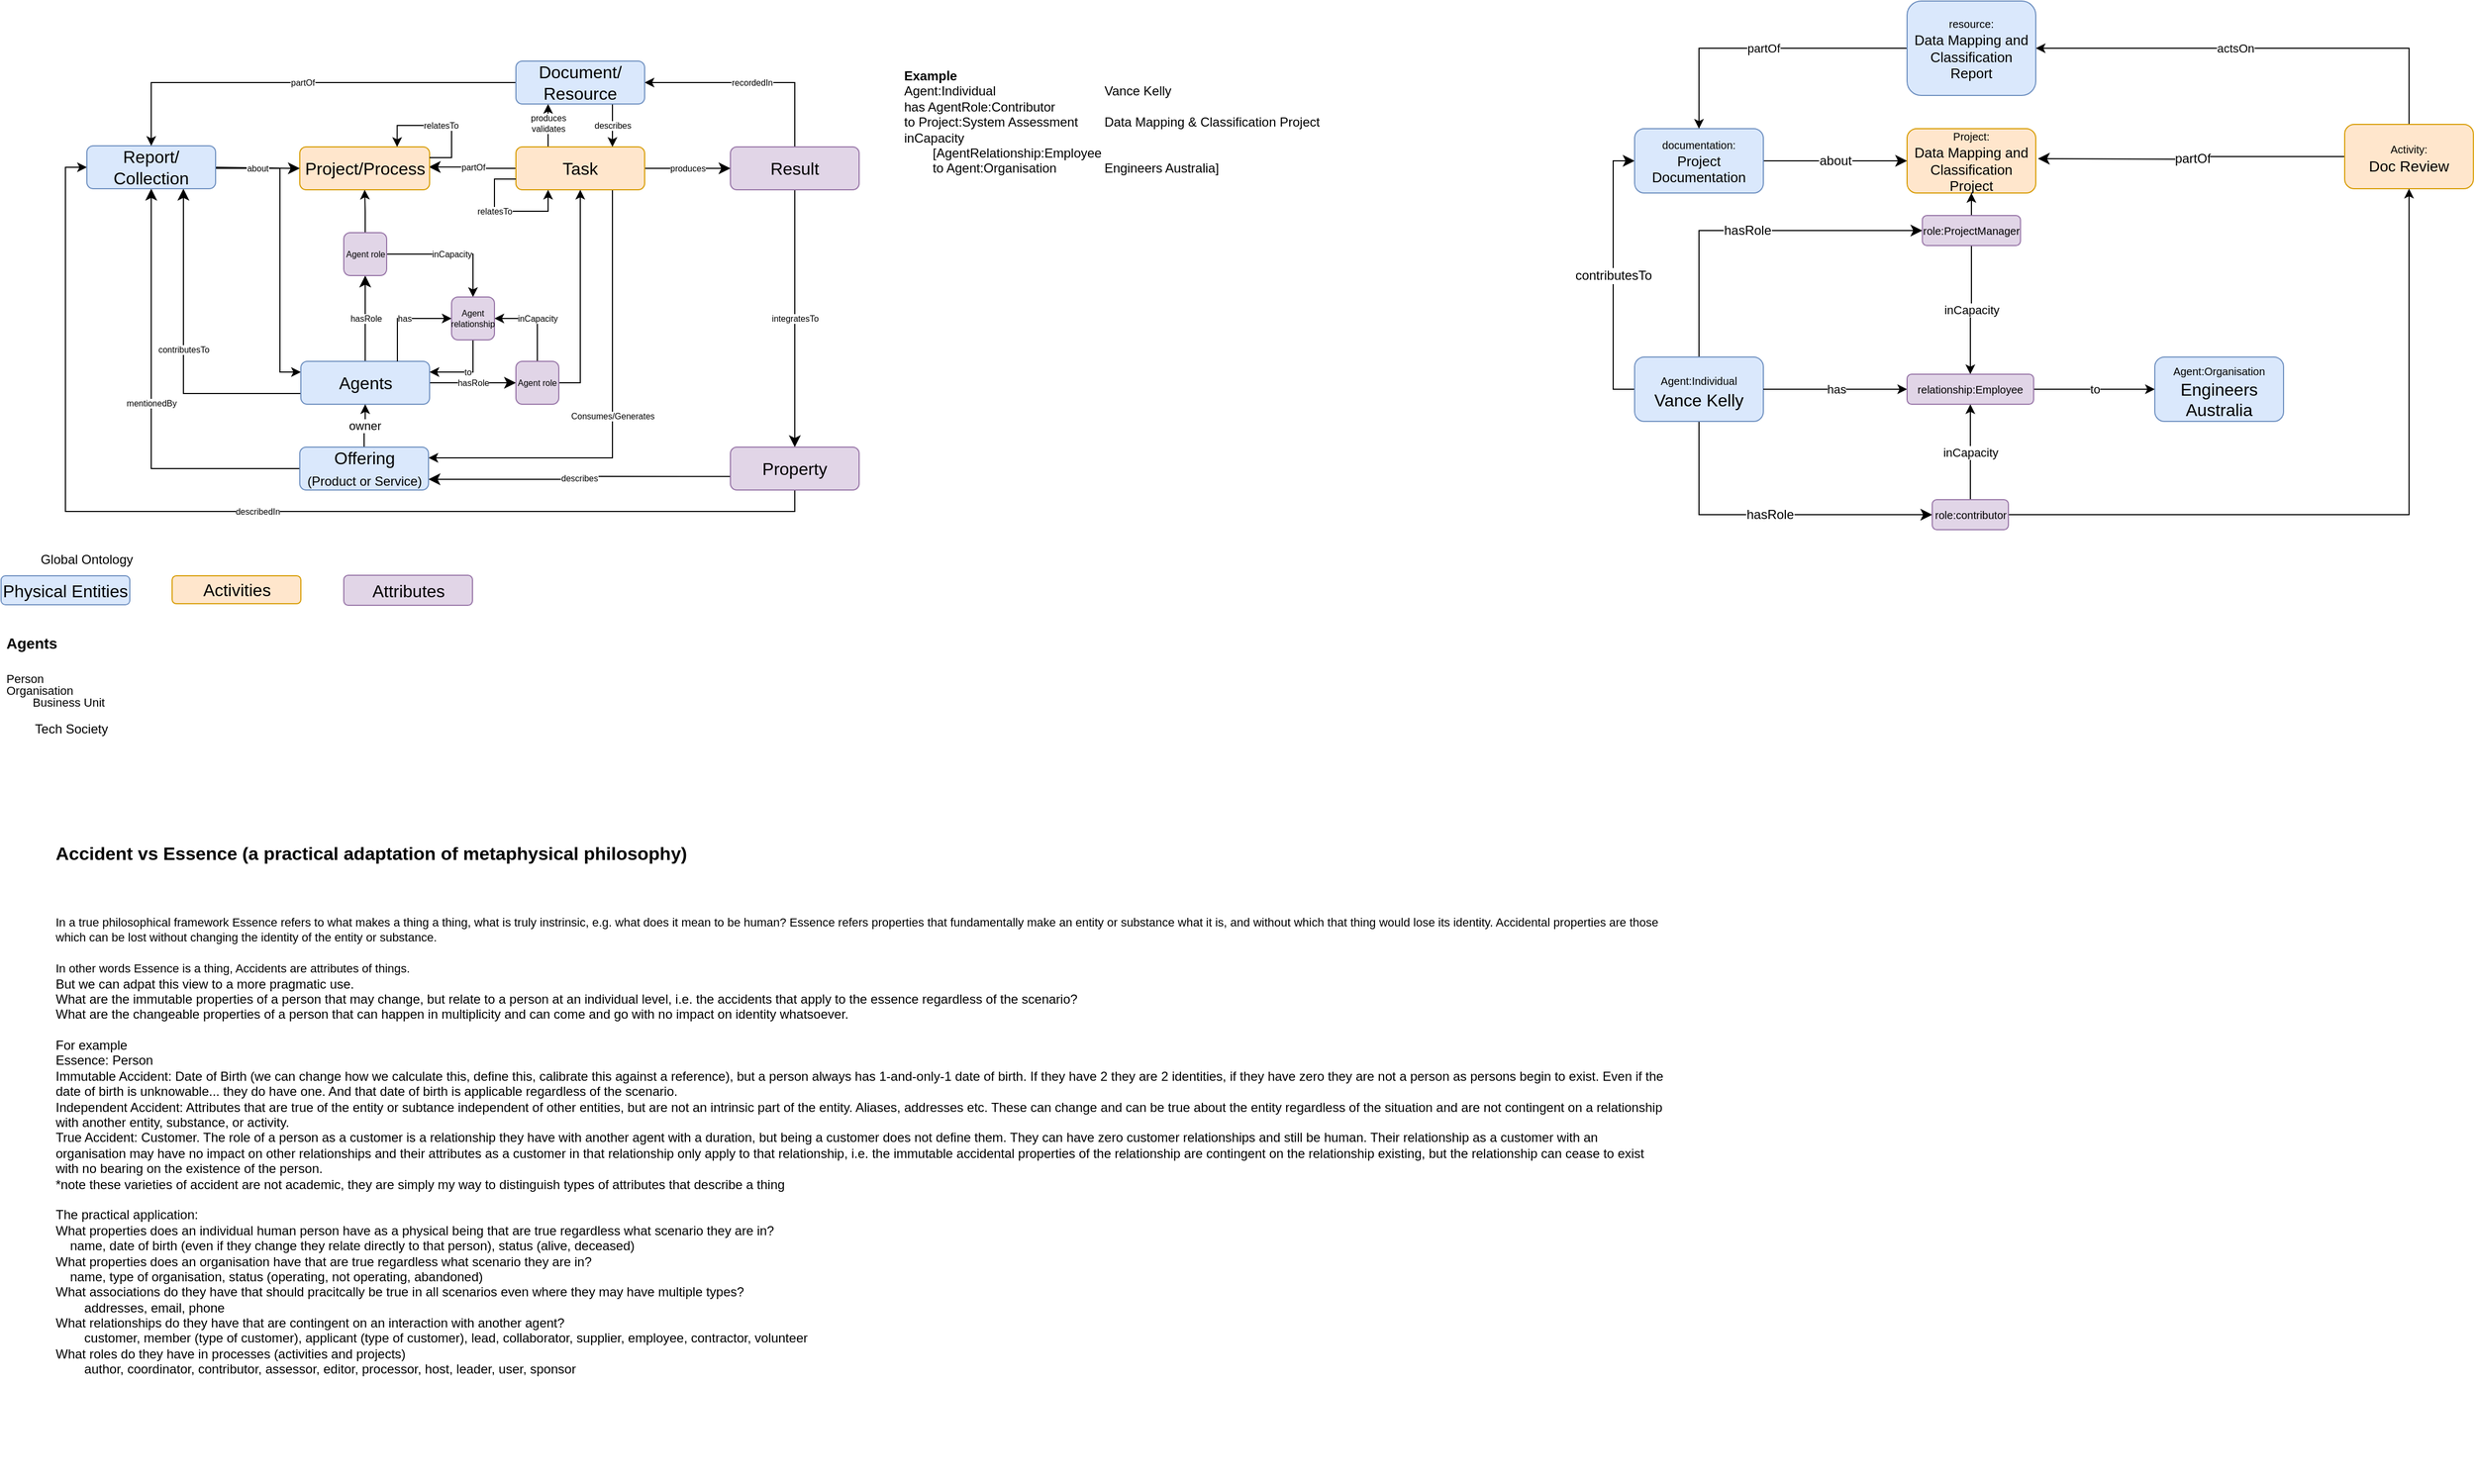 <mxfile version="21.7.4" type="github" pages="3">
  <diagram id="dSMpPCMRFVoMhnsqTzQS" name="MetaModel (Ontology)">
    <mxGraphModel dx="1889" dy="1730" grid="1" gridSize="10" guides="1" tooltips="1" connect="1" arrows="1" fold="1" page="1" pageScale="1" pageWidth="827" pageHeight="1169" math="0" shadow="0">
      <root>
        <mxCell id="0" />
        <mxCell id="1" parent="0" />
        <mxCell id="gTGTpOwcSKxPiAX5VktX-23" style="edgeStyle=orthogonalEdgeStyle;rounded=0;orthogonalLoop=1;jettySize=auto;html=1;entryX=0;entryY=0.25;entryDx=0;entryDy=0;exitX=1;exitY=0.5;exitDx=0;exitDy=0;fontSize=8;" parent="1" source="gTGTpOwcSKxPiAX5VktX-24" target="gTGTpOwcSKxPiAX5VktX-4" edge="1">
          <mxGeometry relative="1" as="geometry">
            <Array as="points">
              <mxPoint x="80" y="-340" />
              <mxPoint x="140" y="-340" />
              <mxPoint x="140" y="-150" />
            </Array>
          </mxGeometry>
        </mxCell>
        <mxCell id="gTGTpOwcSKxPiAX5VktX-1" value="contributesTo" style="edgeStyle=orthogonalEdgeStyle;rounded=0;orthogonalLoop=1;jettySize=auto;html=1;entryX=0.75;entryY=1;entryDx=0;entryDy=0;fontSize=8;startSize=8;endSize=8;exitX=0;exitY=0.75;exitDx=0;exitDy=0;jumpStyle=arc;" parent="1" source="gTGTpOwcSKxPiAX5VktX-4" target="gTGTpOwcSKxPiAX5VktX-24" edge="1">
          <mxGeometry relative="1" as="geometry" />
        </mxCell>
        <mxCell id="gTGTpOwcSKxPiAX5VktX-2" value="hasRole" style="edgeStyle=orthogonalEdgeStyle;rounded=0;orthogonalLoop=1;jettySize=auto;html=1;fontSize=8;startSize=8;endSize=8;jumpStyle=arc;exitX=0.5;exitY=0;exitDx=0;exitDy=0;entryX=0.5;entryY=1;entryDx=0;entryDy=0;" parent="1" source="gTGTpOwcSKxPiAX5VktX-4" target="gTGTpOwcSKxPiAX5VktX-40" edge="1">
          <mxGeometry relative="1" as="geometry" />
        </mxCell>
        <mxCell id="gTGTpOwcSKxPiAX5VktX-3" value="hasRole" style="edgeStyle=orthogonalEdgeStyle;rounded=0;orthogonalLoop=1;jettySize=auto;html=1;fontSize=8;startSize=8;endSize=8;jumpStyle=arc;entryX=0;entryY=0.5;entryDx=0;entryDy=0;" parent="1" source="gTGTpOwcSKxPiAX5VktX-4" target="gTGTpOwcSKxPiAX5VktX-38" edge="1">
          <mxGeometry relative="1" as="geometry" />
        </mxCell>
        <mxCell id="gTGTpOwcSKxPiAX5VktX-4" value="Agents" style="rounded=1;whiteSpace=wrap;html=1;fontSize=16;fillColor=#dae8fc;strokeColor=#6c8ebf;" parent="1" vertex="1">
          <mxGeometry x="159.5" y="-160" width="120" height="40" as="geometry" />
        </mxCell>
        <mxCell id="gTGTpOwcSKxPiAX5VktX-7" value="describes" style="edgeStyle=orthogonalEdgeStyle;rounded=0;orthogonalLoop=1;jettySize=auto;html=1;fontSize=8;startSize=8;endSize=8;jumpStyle=arc;exitX=1;exitY=0.75;exitDx=0;exitDy=0;entryX=0;entryY=0.683;entryDx=0;entryDy=0;entryPerimeter=0;endArrow=none;endFill=0;startArrow=classic;startFill=1;" parent="1" source="gTGTpOwcSKxPiAX5VktX-11" target="gTGTpOwcSKxPiAX5VktX-14" edge="1">
          <mxGeometry relative="1" as="geometry" />
        </mxCell>
        <mxCell id="gTGTpOwcSKxPiAX5VktX-8" value="mentionedBy" style="edgeStyle=orthogonalEdgeStyle;rounded=0;orthogonalLoop=1;jettySize=auto;html=1;fontSize=8;startSize=8;endSize=8;jumpStyle=arc;" parent="1" source="gTGTpOwcSKxPiAX5VktX-11" target="gTGTpOwcSKxPiAX5VktX-24" edge="1">
          <mxGeometry relative="1" as="geometry" />
        </mxCell>
        <mxCell id="gTGTpOwcSKxPiAX5VktX-9" value="owner" style="edgeStyle=orthogonalEdgeStyle;rounded=0;orthogonalLoop=1;jettySize=auto;html=1;entryX=0.5;entryY=1;entryDx=0;entryDy=0;" parent="1" source="gTGTpOwcSKxPiAX5VktX-11" target="gTGTpOwcSKxPiAX5VktX-4" edge="1">
          <mxGeometry relative="1" as="geometry" />
        </mxCell>
        <mxCell id="gTGTpOwcSKxPiAX5VktX-10" value="Consumes/Generates" style="edgeStyle=orthogonalEdgeStyle;rounded=0;orthogonalLoop=1;jettySize=auto;html=1;entryX=0.75;entryY=1;entryDx=0;entryDy=0;exitX=1;exitY=0.25;exitDx=0;exitDy=0;startArrow=classic;startFill=1;endArrow=none;endFill=0;fontSize=8;" parent="1" source="gTGTpOwcSKxPiAX5VktX-11" target="gTGTpOwcSKxPiAX5VktX-20" edge="1">
          <mxGeometry relative="1" as="geometry" />
        </mxCell>
        <mxCell id="gTGTpOwcSKxPiAX5VktX-11" value="Offering&lt;br&gt;&lt;font style=&quot;font-size: 12px;&quot;&gt;(Product or Service)&lt;/font&gt;" style="rounded=1;whiteSpace=wrap;html=1;fontSize=16;fillColor=#dae8fc;strokeColor=#6c8ebf;" parent="1" vertex="1">
          <mxGeometry x="158.5" y="-80" width="120" height="40" as="geometry" />
        </mxCell>
        <mxCell id="gTGTpOwcSKxPiAX5VktX-12" value="integratesTo" style="edgeStyle=orthogonalEdgeStyle;rounded=0;orthogonalLoop=1;jettySize=auto;html=1;fontSize=8;startSize=8;endSize=8;jumpStyle=arc;startArrow=classic;startFill=1;endArrow=none;endFill=0;" parent="1" source="gTGTpOwcSKxPiAX5VktX-14" target="gTGTpOwcSKxPiAX5VktX-16" edge="1">
          <mxGeometry relative="1" as="geometry" />
        </mxCell>
        <mxCell id="gTGTpOwcSKxPiAX5VktX-13" value="describedIn" style="edgeStyle=orthogonalEdgeStyle;rounded=0;orthogonalLoop=1;jettySize=auto;html=1;entryX=0;entryY=0.5;entryDx=0;entryDy=0;exitX=0.5;exitY=1;exitDx=0;exitDy=0;fontSize=8;" parent="1" source="gTGTpOwcSKxPiAX5VktX-14" target="gTGTpOwcSKxPiAX5VktX-24" edge="1">
          <mxGeometry relative="1" as="geometry" />
        </mxCell>
        <mxCell id="gTGTpOwcSKxPiAX5VktX-14" value="Property" style="rounded=1;whiteSpace=wrap;html=1;fontSize=16;fillColor=#e1d5e7;strokeColor=#9673a6;" parent="1" vertex="1">
          <mxGeometry x="560" y="-80" width="120" height="40" as="geometry" />
        </mxCell>
        <mxCell id="gTGTpOwcSKxPiAX5VktX-15" value="recordedIn" style="edgeStyle=orthogonalEdgeStyle;rounded=0;orthogonalLoop=1;jettySize=auto;html=1;entryX=1;entryY=0.5;entryDx=0;entryDy=0;exitX=0.5;exitY=0;exitDx=0;exitDy=0;fontSize=8;" parent="1" source="gTGTpOwcSKxPiAX5VktX-16" target="gTGTpOwcSKxPiAX5VktX-27" edge="1">
          <mxGeometry relative="1" as="geometry" />
        </mxCell>
        <mxCell id="gTGTpOwcSKxPiAX5VktX-16" value="Result" style="rounded=1;whiteSpace=wrap;html=1;fontSize=16;fillColor=#e1d5e7;strokeColor=#9673a6;" parent="1" vertex="1">
          <mxGeometry x="560" y="-360" width="120" height="40" as="geometry" />
        </mxCell>
        <mxCell id="gTGTpOwcSKxPiAX5VktX-17" value="produces" style="edgeStyle=orthogonalEdgeStyle;rounded=0;orthogonalLoop=1;jettySize=auto;html=1;entryX=0;entryY=0.5;entryDx=0;entryDy=0;fontSize=8;startSize=8;endSize=8;jumpStyle=arc;exitX=1;exitY=0.5;exitDx=0;exitDy=0;" parent="1" source="gTGTpOwcSKxPiAX5VktX-20" target="gTGTpOwcSKxPiAX5VktX-16" edge="1">
          <mxGeometry relative="1" as="geometry" />
        </mxCell>
        <mxCell id="gTGTpOwcSKxPiAX5VktX-18" value="partOf" style="edgeStyle=orthogonalEdgeStyle;rounded=0;orthogonalLoop=1;jettySize=auto;html=1;fontSize=8;startSize=8;endSize=8;jumpStyle=arc;entryX=0.994;entryY=0.468;entryDx=0;entryDy=0;entryPerimeter=0;" parent="1" source="gTGTpOwcSKxPiAX5VktX-20" edge="1" target="gTGTpOwcSKxPiAX5VktX-21">
          <mxGeometry relative="1" as="geometry">
            <mxPoint x="281" y="-368" as="targetPoint" />
          </mxGeometry>
        </mxCell>
        <mxCell id="gTGTpOwcSKxPiAX5VktX-19" value="produces&lt;br style=&quot;font-size: 8px;&quot;&gt;validates" style="edgeStyle=orthogonalEdgeStyle;rounded=0;orthogonalLoop=1;jettySize=auto;html=1;entryX=0.25;entryY=1;entryDx=0;entryDy=0;exitX=0.25;exitY=0;exitDx=0;exitDy=0;fontSize=8;" parent="1" source="gTGTpOwcSKxPiAX5VktX-20" target="gTGTpOwcSKxPiAX5VktX-27" edge="1">
          <mxGeometry x="0.107" relative="1" as="geometry">
            <mxPoint as="offset" />
          </mxGeometry>
        </mxCell>
        <mxCell id="gTGTpOwcSKxPiAX5VktX-20" value="Task" style="rounded=1;whiteSpace=wrap;html=1;fontSize=16;fillColor=#ffe6cc;strokeColor=#d79b00;" parent="1" vertex="1">
          <mxGeometry x="360" y="-360" width="120" height="40" as="geometry" />
        </mxCell>
        <mxCell id="gTGTpOwcSKxPiAX5VktX-21" value="Project/Process" style="rounded=1;whiteSpace=wrap;html=1;fontSize=16;fillColor=#ffe6cc;strokeColor=#d79b00;" parent="1" vertex="1">
          <mxGeometry x="158.5" y="-360" width="121" height="40" as="geometry" />
        </mxCell>
        <mxCell id="gTGTpOwcSKxPiAX5VktX-22" value="about" style="edgeStyle=orthogonalEdgeStyle;rounded=0;orthogonalLoop=1;jettySize=auto;html=1;entryX=0;entryY=0.5;entryDx=0;entryDy=0;fontSize=8;startSize=8;endSize=8;jumpStyle=arc;" parent="1" source="gTGTpOwcSKxPiAX5VktX-24" target="gTGTpOwcSKxPiAX5VktX-21" edge="1">
          <mxGeometry relative="1" as="geometry" />
        </mxCell>
        <mxCell id="gTGTpOwcSKxPiAX5VktX-24" value="Report/&lt;br&gt;Collection" style="rounded=1;whiteSpace=wrap;html=1;fontSize=16;fillColor=#dae8fc;strokeColor=#6c8ebf;" parent="1" vertex="1">
          <mxGeometry x="-40" y="-361" width="120" height="40" as="geometry" />
        </mxCell>
        <mxCell id="gTGTpOwcSKxPiAX5VktX-25" value="partOf" style="edgeStyle=orthogonalEdgeStyle;rounded=0;orthogonalLoop=1;jettySize=auto;html=1;entryX=0.5;entryY=0;entryDx=0;entryDy=0;fontSize=8;" parent="1" source="gTGTpOwcSKxPiAX5VktX-27" target="gTGTpOwcSKxPiAX5VktX-24" edge="1">
          <mxGeometry relative="1" as="geometry" />
        </mxCell>
        <mxCell id="gTGTpOwcSKxPiAX5VktX-26" value="describes&lt;br style=&quot;font-size: 8px;&quot;&gt;" style="edgeStyle=orthogonalEdgeStyle;rounded=0;orthogonalLoop=1;jettySize=auto;html=1;exitX=0.75;exitY=1;exitDx=0;exitDy=0;entryX=0.75;entryY=0;entryDx=0;entryDy=0;fontSize=8;" parent="1" source="gTGTpOwcSKxPiAX5VktX-27" target="gTGTpOwcSKxPiAX5VktX-20" edge="1">
          <mxGeometry relative="1" as="geometry" />
        </mxCell>
        <mxCell id="gTGTpOwcSKxPiAX5VktX-27" value="Document/&lt;br&gt;Resource" style="rounded=1;whiteSpace=wrap;html=1;fontSize=16;fillColor=#dae8fc;strokeColor=#6c8ebf;" parent="1" vertex="1">
          <mxGeometry x="360" y="-440" width="120" height="40" as="geometry" />
        </mxCell>
        <mxCell id="gTGTpOwcSKxPiAX5VktX-28" value="Global Ontology" style="text;html=1;strokeColor=none;fillColor=none;align=center;verticalAlign=middle;whiteSpace=wrap;rounded=0;" parent="1" vertex="1">
          <mxGeometry x="-110" y="10" width="140" height="30" as="geometry" />
        </mxCell>
        <mxCell id="gTGTpOwcSKxPiAX5VktX-29" value="has" style="edgeStyle=orthogonalEdgeStyle;rounded=0;orthogonalLoop=1;jettySize=auto;html=1;exitX=0.75;exitY=0;exitDx=0;exitDy=0;entryX=0;entryY=0.5;entryDx=0;entryDy=0;fontSize=8;" parent="1" source="gTGTpOwcSKxPiAX5VktX-4" target="gTGTpOwcSKxPiAX5VktX-36" edge="1">
          <mxGeometry x="0.012" relative="1" as="geometry">
            <mxPoint as="offset" />
            <Array as="points">
              <mxPoint x="250" y="-200" />
            </Array>
          </mxGeometry>
        </mxCell>
        <mxCell id="gTGTpOwcSKxPiAX5VktX-30" value="Physical Entities" style="rounded=1;whiteSpace=wrap;html=1;fontSize=16;fillColor=#dae8fc;strokeColor=#6c8ebf;" parent="1" vertex="1">
          <mxGeometry x="-120" y="40" width="120" height="27" as="geometry" />
        </mxCell>
        <mxCell id="gTGTpOwcSKxPiAX5VktX-31" value="Activities" style="rounded=1;whiteSpace=wrap;html=1;fontSize=16;fillColor=#ffe6cc;strokeColor=#d79b00;" parent="1" vertex="1">
          <mxGeometry x="39.5" y="40" width="120" height="26" as="geometry" />
        </mxCell>
        <mxCell id="gTGTpOwcSKxPiAX5VktX-32" value="Attributes" style="rounded=1;whiteSpace=wrap;html=1;fontSize=16;fillColor=#e1d5e7;strokeColor=#9673a6;" parent="1" vertex="1">
          <mxGeometry x="199.5" y="39.5" width="120" height="28" as="geometry" />
        </mxCell>
        <mxCell id="gTGTpOwcSKxPiAX5VktX-33" value="to" style="edgeStyle=orthogonalEdgeStyle;rounded=0;orthogonalLoop=1;jettySize=auto;html=1;exitX=0.5;exitY=1;exitDx=0;exitDy=0;fontSize=8;entryX=1;entryY=0.25;entryDx=0;entryDy=0;" parent="1" source="gTGTpOwcSKxPiAX5VktX-36" target="gTGTpOwcSKxPiAX5VktX-4" edge="1">
          <mxGeometry relative="1" as="geometry">
            <mxPoint x="340" y="-160" as="targetPoint" />
          </mxGeometry>
        </mxCell>
        <mxCell id="gTGTpOwcSKxPiAX5VktX-34" value="inCapacity" style="edgeStyle=orthogonalEdgeStyle;rounded=0;orthogonalLoop=1;jettySize=auto;html=1;entryX=1;entryY=0.5;entryDx=0;entryDy=0;exitX=0.5;exitY=0;exitDx=0;exitDy=0;fontSize=8;" parent="1" source="gTGTpOwcSKxPiAX5VktX-38" target="gTGTpOwcSKxPiAX5VktX-36" edge="1">
          <mxGeometry relative="1" as="geometry">
            <mxPoint x="470" y="-243" as="sourcePoint" />
          </mxGeometry>
        </mxCell>
        <mxCell id="gTGTpOwcSKxPiAX5VktX-35" value="inCapacity" style="edgeStyle=orthogonalEdgeStyle;rounded=0;orthogonalLoop=1;jettySize=auto;html=1;exitX=1;exitY=0.5;exitDx=0;exitDy=0;fontSize=8;" parent="1" source="gTGTpOwcSKxPiAX5VktX-40" target="gTGTpOwcSKxPiAX5VktX-36" edge="1">
          <mxGeometry relative="1" as="geometry">
            <mxPoint x="320" y="-260" as="targetPoint" />
          </mxGeometry>
        </mxCell>
        <mxCell id="gTGTpOwcSKxPiAX5VktX-36" value="Agent relationship" style="rounded=1;whiteSpace=wrap;html=1;fontSize=8;fillColor=#e1d5e7;strokeColor=#9673a6;" parent="1" vertex="1">
          <mxGeometry x="300" y="-220" width="40" height="40" as="geometry" />
        </mxCell>
        <mxCell id="gTGTpOwcSKxPiAX5VktX-37" style="edgeStyle=orthogonalEdgeStyle;rounded=0;orthogonalLoop=1;jettySize=auto;html=1;entryX=0.5;entryY=1;entryDx=0;entryDy=0;exitX=1;exitY=0.5;exitDx=0;exitDy=0;" parent="1" source="gTGTpOwcSKxPiAX5VktX-38" target="gTGTpOwcSKxPiAX5VktX-20" edge="1">
          <mxGeometry relative="1" as="geometry" />
        </mxCell>
        <mxCell id="gTGTpOwcSKxPiAX5VktX-38" value="Agent role" style="rounded=1;whiteSpace=wrap;html=1;fontSize=8;fillColor=#e1d5e7;strokeColor=#9673a6;" parent="1" vertex="1">
          <mxGeometry x="360" y="-160" width="40" height="40" as="geometry" />
        </mxCell>
        <mxCell id="gTGTpOwcSKxPiAX5VktX-39" style="edgeStyle=orthogonalEdgeStyle;rounded=0;orthogonalLoop=1;jettySize=auto;html=1;entryX=0.5;entryY=1;entryDx=0;entryDy=0;exitX=0.5;exitY=0;exitDx=0;exitDy=0;" parent="1" source="gTGTpOwcSKxPiAX5VktX-40" target="gTGTpOwcSKxPiAX5VktX-21" edge="1">
          <mxGeometry relative="1" as="geometry" />
        </mxCell>
        <mxCell id="gTGTpOwcSKxPiAX5VktX-40" value="Agent role" style="rounded=1;whiteSpace=wrap;html=1;fontSize=8;fillColor=#e1d5e7;strokeColor=#9673a6;" parent="1" vertex="1">
          <mxGeometry x="199.5" y="-280" width="40" height="40" as="geometry" />
        </mxCell>
        <mxCell id="gTGTpOwcSKxPiAX5VktX-41" value="&lt;b&gt;Example&lt;/b&gt;&lt;br&gt;Agent:Individual&lt;span style=&quot;white-space: pre;&quot;&gt;&#x9;&lt;/span&gt;&lt;span style=&quot;white-space: pre;&quot;&gt;&#x9;&lt;/span&gt;&lt;span style=&quot;white-space: pre;&quot;&gt;&#x9;&lt;/span&gt;&lt;span style=&quot;white-space: pre;&quot;&gt;&#x9;&lt;/span&gt;Vance Kelly&lt;br&gt;has AgentRole:Contributor&lt;br&gt;to Project:System Assessment&lt;span style=&quot;white-space: pre;&quot;&gt;&#x9;&lt;/span&gt;Data Mapping &amp;amp; Classification Project&lt;br&gt;inCapacity&lt;br&gt;&lt;span style=&quot;white-space: pre;&quot;&gt;&#x9;&lt;/span&gt;[AgentRelationship:Employee &lt;br&gt;&lt;span style=&quot;white-space: pre;&quot;&gt;&#x9;&lt;/span&gt;to Agent:Organisation &lt;span style=&quot;white-space: pre;&quot;&gt;&#x9;&lt;/span&gt;&lt;span style=&quot;white-space: pre;&quot;&gt;&#x9;&lt;/span&gt;Engineers Australia]" style="text;html=1;strokeColor=none;fillColor=none;align=left;verticalAlign=top;whiteSpace=wrap;rounded=0;" parent="1" vertex="1">
          <mxGeometry x="720" y="-440" width="400" height="116" as="geometry" />
        </mxCell>
        <mxCell id="gTGTpOwcSKxPiAX5VktX-42" value="contributesTo" style="edgeStyle=orthogonalEdgeStyle;rounded=0;orthogonalLoop=1;jettySize=auto;html=1;entryX=0;entryY=0.5;entryDx=0;entryDy=0;fontSize=12;startSize=8;endSize=8;jumpStyle=arc;exitX=0;exitY=0.5;exitDx=0;exitDy=0;" parent="1" source="gTGTpOwcSKxPiAX5VktX-45" target="gTGTpOwcSKxPiAX5VktX-51" edge="1">
          <mxGeometry relative="1" as="geometry" />
        </mxCell>
        <mxCell id="gTGTpOwcSKxPiAX5VktX-43" value="hasRole" style="edgeStyle=orthogonalEdgeStyle;rounded=0;orthogonalLoop=1;jettySize=auto;html=1;fontSize=12;startSize=8;endSize=8;jumpStyle=arc;entryX=0;entryY=0.5;entryDx=0;entryDy=0;exitX=0.5;exitY=0;exitDx=0;exitDy=0;" parent="1" source="gTGTpOwcSKxPiAX5VktX-45" target="gTGTpOwcSKxPiAX5VktX-62" edge="1">
          <mxGeometry relative="1" as="geometry">
            <mxPoint x="1492" y="-166" as="sourcePoint" />
          </mxGeometry>
        </mxCell>
        <mxCell id="gTGTpOwcSKxPiAX5VktX-44" value="hasRole" style="edgeStyle=orthogonalEdgeStyle;rounded=0;orthogonalLoop=1;jettySize=auto;html=1;fontSize=12;startSize=8;endSize=8;jumpStyle=arc;entryX=0;entryY=0.5;entryDx=0;entryDy=0;exitX=0.5;exitY=1;exitDx=0;exitDy=0;" parent="1" source="gTGTpOwcSKxPiAX5VktX-45" target="gTGTpOwcSKxPiAX5VktX-60" edge="1">
          <mxGeometry relative="1" as="geometry" />
        </mxCell>
        <mxCell id="gTGTpOwcSKxPiAX5VktX-45" value="&lt;font style=&quot;font-size: 10px;&quot;&gt;Agent:Individual&lt;/font&gt;&lt;br&gt;Vance Kelly" style="rounded=1;whiteSpace=wrap;html=1;fontSize=16;fillColor=#dae8fc;strokeColor=#6c8ebf;" parent="1" vertex="1">
          <mxGeometry x="1403" y="-164" width="120" height="60" as="geometry" />
        </mxCell>
        <mxCell id="gTGTpOwcSKxPiAX5VktX-46" value="partOf" style="edgeStyle=orthogonalEdgeStyle;rounded=0;orthogonalLoop=1;jettySize=auto;html=1;fontSize=12;startSize=8;endSize=8;jumpStyle=arc;" parent="1" source="gTGTpOwcSKxPiAX5VktX-48" edge="1">
          <mxGeometry relative="1" as="geometry">
            <mxPoint x="1779" y="-349" as="targetPoint" />
          </mxGeometry>
        </mxCell>
        <mxCell id="gTGTpOwcSKxPiAX5VktX-47" value="actsOn" style="edgeStyle=orthogonalEdgeStyle;rounded=0;orthogonalLoop=1;jettySize=auto;html=1;entryX=1;entryY=0.5;entryDx=0;entryDy=0;exitX=0.5;exitY=0;exitDx=0;exitDy=0;" parent="1" source="gTGTpOwcSKxPiAX5VktX-48" target="gTGTpOwcSKxPiAX5VktX-53" edge="1">
          <mxGeometry x="0.111" relative="1" as="geometry">
            <mxPoint as="offset" />
          </mxGeometry>
        </mxCell>
        <mxCell id="gTGTpOwcSKxPiAX5VktX-48" value="&lt;font style=&quot;font-size: 10px;&quot;&gt;Activity: &lt;br&gt;&lt;/font&gt;Doc Review" style="rounded=1;whiteSpace=wrap;html=1;fontSize=14;fillColor=#ffe6cc;strokeColor=#d79b00;" parent="1" vertex="1">
          <mxGeometry x="2065" y="-381" width="120" height="60" as="geometry" />
        </mxCell>
        <mxCell id="gTGTpOwcSKxPiAX5VktX-49" value="&lt;font style=&quot;font-size: 10px;&quot;&gt;Project:&lt;/font&gt;&lt;br style=&quot;font-size: 13px;&quot;&gt;Data Mapping and Classification Project" style="rounded=1;whiteSpace=wrap;html=1;fontSize=13;fillColor=#ffe6cc;strokeColor=#d79b00;" parent="1" vertex="1">
          <mxGeometry x="1657" y="-377" width="120" height="60" as="geometry" />
        </mxCell>
        <mxCell id="gTGTpOwcSKxPiAX5VktX-50" value="about" style="edgeStyle=orthogonalEdgeStyle;rounded=0;orthogonalLoop=1;jettySize=auto;html=1;entryX=0;entryY=0.5;entryDx=0;entryDy=0;fontSize=12;startSize=8;endSize=8;jumpStyle=arc;" parent="1" source="gTGTpOwcSKxPiAX5VktX-51" target="gTGTpOwcSKxPiAX5VktX-49" edge="1">
          <mxGeometry relative="1" as="geometry" />
        </mxCell>
        <mxCell id="gTGTpOwcSKxPiAX5VktX-51" value="&lt;font style=&quot;font-size: 10px;&quot;&gt;&lt;font style=&quot;font-size: 10px;&quot;&gt;documentation&lt;/font&gt;:&lt;/font&gt;&lt;br style=&quot;font-size: 13px;&quot;&gt;Project Documentation" style="rounded=1;whiteSpace=wrap;html=1;fontSize=13;fillColor=#dae8fc;strokeColor=#6c8ebf;" parent="1" vertex="1">
          <mxGeometry x="1403" y="-377" width="120" height="60" as="geometry" />
        </mxCell>
        <mxCell id="gTGTpOwcSKxPiAX5VktX-52" value="partOf" style="edgeStyle=orthogonalEdgeStyle;rounded=0;orthogonalLoop=1;jettySize=auto;html=1;entryX=0.5;entryY=0;entryDx=0;entryDy=0;" parent="1" source="gTGTpOwcSKxPiAX5VktX-53" target="gTGTpOwcSKxPiAX5VktX-51" edge="1">
          <mxGeometry relative="1" as="geometry" />
        </mxCell>
        <mxCell id="gTGTpOwcSKxPiAX5VktX-53" value="&lt;font style=&quot;font-size: 10px;&quot;&gt;resource:&lt;/font&gt;&lt;br style=&quot;font-size: 13px;&quot;&gt;Data Mapping and Classification Report" style="rounded=1;whiteSpace=wrap;html=1;fontSize=13;fillColor=#dae8fc;strokeColor=#6c8ebf;" parent="1" vertex="1">
          <mxGeometry x="1657" y="-496" width="120" height="88" as="geometry" />
        </mxCell>
        <mxCell id="gTGTpOwcSKxPiAX5VktX-54" value="has" style="edgeStyle=orthogonalEdgeStyle;rounded=0;orthogonalLoop=1;jettySize=auto;html=1;exitX=1;exitY=0.5;exitDx=0;exitDy=0;entryX=0;entryY=0.5;entryDx=0;entryDy=0;" parent="1" source="gTGTpOwcSKxPiAX5VktX-45" target="gTGTpOwcSKxPiAX5VktX-58" edge="1">
          <mxGeometry x="0.012" relative="1" as="geometry">
            <mxPoint as="offset" />
          </mxGeometry>
        </mxCell>
        <mxCell id="gTGTpOwcSKxPiAX5VktX-55" value="to" style="edgeStyle=orthogonalEdgeStyle;rounded=0;orthogonalLoop=1;jettySize=auto;html=1;entryX=0;entryY=0.5;entryDx=0;entryDy=0;exitX=1;exitY=0.5;exitDx=0;exitDy=0;" parent="1" source="gTGTpOwcSKxPiAX5VktX-58" target="gTGTpOwcSKxPiAX5VktX-63" edge="1">
          <mxGeometry x="0.005" relative="1" as="geometry">
            <mxPoint as="offset" />
          </mxGeometry>
        </mxCell>
        <mxCell id="gTGTpOwcSKxPiAX5VktX-56" value="inCapacity" style="edgeStyle=orthogonalEdgeStyle;rounded=0;orthogonalLoop=1;jettySize=auto;html=1;exitX=0.5;exitY=0;exitDx=0;exitDy=0;" parent="1" source="gTGTpOwcSKxPiAX5VktX-60" target="gTGTpOwcSKxPiAX5VktX-58" edge="1">
          <mxGeometry relative="1" as="geometry">
            <mxPoint x="1968" y="-264" as="sourcePoint" />
          </mxGeometry>
        </mxCell>
        <mxCell id="gTGTpOwcSKxPiAX5VktX-57" value="inCapacity" style="edgeStyle=orthogonalEdgeStyle;rounded=0;orthogonalLoop=1;jettySize=auto;html=1;exitX=0.5;exitY=1;exitDx=0;exitDy=0;entryX=0.5;entryY=0;entryDx=0;entryDy=0;" parent="1" source="gTGTpOwcSKxPiAX5VktX-62" target="gTGTpOwcSKxPiAX5VktX-58" edge="1">
          <mxGeometry relative="1" as="geometry">
            <mxPoint x="1884" y="-272" as="targetPoint" />
          </mxGeometry>
        </mxCell>
        <mxCell id="gTGTpOwcSKxPiAX5VktX-58" value="relationship:Employee" style="rounded=1;whiteSpace=wrap;html=1;fontSize=10;fillColor=#e1d5e7;strokeColor=#9673a6;" parent="1" vertex="1">
          <mxGeometry x="1657" y="-148" width="118" height="28" as="geometry" />
        </mxCell>
        <mxCell id="gTGTpOwcSKxPiAX5VktX-59" style="edgeStyle=orthogonalEdgeStyle;rounded=0;orthogonalLoop=1;jettySize=auto;html=1;entryX=0.5;entryY=1;entryDx=0;entryDy=0;exitX=1;exitY=0.5;exitDx=0;exitDy=0;" parent="1" source="gTGTpOwcSKxPiAX5VktX-60" target="gTGTpOwcSKxPiAX5VktX-48" edge="1">
          <mxGeometry relative="1" as="geometry" />
        </mxCell>
        <mxCell id="gTGTpOwcSKxPiAX5VktX-60" value="role:contributor" style="rounded=1;whiteSpace=wrap;html=1;fontSize=10;fillColor=#e1d5e7;strokeColor=#9673a6;" parent="1" vertex="1">
          <mxGeometry x="1680.5" y="-31" width="71" height="28" as="geometry" />
        </mxCell>
        <mxCell id="gTGTpOwcSKxPiAX5VktX-61" style="edgeStyle=orthogonalEdgeStyle;rounded=0;orthogonalLoop=1;jettySize=auto;html=1;entryX=0.5;entryY=1;entryDx=0;entryDy=0;exitX=0.5;exitY=0;exitDx=0;exitDy=0;" parent="1" source="gTGTpOwcSKxPiAX5VktX-62" target="gTGTpOwcSKxPiAX5VktX-49" edge="1">
          <mxGeometry relative="1" as="geometry" />
        </mxCell>
        <mxCell id="gTGTpOwcSKxPiAX5VktX-62" value="role:ProjectManager" style="rounded=1;whiteSpace=wrap;html=1;fontSize=10;fillColor=#e1d5e7;strokeColor=#9673a6;" parent="1" vertex="1">
          <mxGeometry x="1671.25" y="-296" width="91.5" height="28" as="geometry" />
        </mxCell>
        <mxCell id="gTGTpOwcSKxPiAX5VktX-63" value="&lt;font style=&quot;font-size: 10px;&quot;&gt;Agent:Organisation&lt;/font&gt;&lt;br&gt;Engineers Australia" style="rounded=1;whiteSpace=wrap;html=1;fontSize=16;fillColor=#dae8fc;strokeColor=#6c8ebf;" parent="1" vertex="1">
          <mxGeometry x="1888" y="-164" width="120" height="60" as="geometry" />
        </mxCell>
        <mxCell id="gTGTpOwcSKxPiAX5VktX-64" value="&lt;p style=&quot;line-height: 230%;&quot;&gt;&lt;/p&gt;&lt;h1 style=&quot;line-height: 110%;&quot;&gt;&lt;font style=&quot;&quot;&gt;&lt;span style=&quot;font-size: 17px;&quot;&gt;Accident vs Essence (a practical adaptation of metaphysical philosophy)&lt;/span&gt;&lt;br&gt;&lt;br&gt;&lt;/font&gt;&lt;/h1&gt;&lt;div&gt;&lt;font style=&quot;&quot;&gt;&lt;font style=&quot;font-size: 11px; font-weight: normal;&quot;&gt;In a true philosophical framework Essence refers to what makes a thing a thing, what is truly instrinsic, e.g. what does it mean to be human? Essence refers properties that fundamentally make an entity or substance what it is, and without which that thing would lose its identity. Accidental properties are those which can be lost without changing the identity of the entity or substance.&lt;/font&gt;&lt;/font&gt;&lt;/div&gt;&lt;div&gt;&lt;font style=&quot;&quot;&gt;&lt;font style=&quot;font-size: 11px; font-weight: normal;&quot;&gt;&lt;br&gt;&lt;/font&gt;&lt;/font&gt;&lt;/div&gt;&lt;div&gt;&lt;font style=&quot;&quot;&gt;&lt;font style=&quot;font-size: 11px; font-weight: normal;&quot;&gt;In other words Essence is a thing, Accidents are attributes of things.&lt;/font&gt;&lt;/font&gt;&lt;/div&gt;&lt;div&gt;But we can adpat this view to a more pragmatic use.&lt;/div&gt;&lt;div&gt;What are the immutable properties of a person that may change, but relate to a person at an individual level, i.e. the accidents that apply to the essence regardless of the scenario?&lt;/div&gt;&lt;div&gt;What are the changeable properties of a person that can happen in multiplicity and can come and go with no impact on identity whatsoever.&lt;/div&gt;&lt;div&gt;&lt;br&gt;&lt;/div&gt;&lt;div&gt;For example&amp;nbsp;&lt;/div&gt;&lt;div&gt;Essence: Person&lt;/div&gt;&lt;div&gt;Immutable Accident: Date of Birth (we can change how we calculate this, define this, calibrate this against a reference), but a person always has 1-and-only-1 date of birth. If they have 2 they are 2 identities, if they have zero they are not a person as persons begin to exist. Even if the date of birth is unknowable... they do have one. And that date of birth is applicable regardless of the scenario.&lt;/div&gt;&lt;div&gt;Independent Accident: Attributes that are true of the entity or subtance independent of other entities, but are not an intrinsic part of the entity. Aliases, addresses etc. These can change and can be true about the entity regardless of the situation and are not contingent on a relationship with another entity, substance, or activity.&lt;/div&gt;&lt;div&gt;True Accident: Customer. The role of a person as a customer is a relationship they have with another agent with a duration, but being a customer does not define them. They can have zero customer relationships and still be human. Their relationship as a customer with an organisation may have no impact on other relationships and their attributes as a customer in that relationship only apply to that relationship, i.e. the immutable accidental properties of the relationship are contingent on the relationship existing, but the relationship can cease to exist with no bearing on the existence of the person.&lt;/div&gt;&lt;div&gt;*note these varieties of accident are not academic, they are simply my way to distinguish types of attributes that describe a thing&lt;/div&gt;&lt;div&gt;&lt;br&gt;&lt;/div&gt;&lt;div&gt;The practical application:&lt;/div&gt;&lt;div&gt;What properties does an individual human person have as a physical being that are true regardless what scenario they are in?&lt;/div&gt;&lt;div&gt;&lt;span style=&quot;&quot;&gt;&lt;span style=&quot;white-space: pre;&quot;&gt;&amp;nbsp;&amp;nbsp;&amp;nbsp;&amp;nbsp;&lt;/span&gt;&lt;/span&gt;name, date of birth (even if they change they relate directly to that person), status (alive, deceased)&lt;br&gt;&lt;/div&gt;&lt;div&gt;What properties does an organisation have that are true regardless what scenario they are in?&lt;/div&gt;&lt;div&gt;&lt;span style=&quot;&quot;&gt;&lt;span style=&quot;white-space: pre;&quot;&gt;&amp;nbsp;&amp;nbsp;&amp;nbsp;&amp;nbsp;&lt;/span&gt;&lt;/span&gt;name, type of organisation, status (operating, not operating, abandoned)&lt;br&gt;&lt;/div&gt;&lt;div&gt;What associations do they have that should pracitcally be true in all scenarios even where they may have multiple types?&lt;/div&gt;&lt;div&gt;&lt;span style=&quot;white-space: pre;&quot;&gt;&#x9;&lt;/span&gt;addresses, email, phone&lt;br&gt;&lt;/div&gt;&lt;div&gt;What relationships do they have that are contingent on an interaction with another agent?&lt;/div&gt;&lt;div&gt;&lt;span style=&quot;white-space: pre;&quot;&gt;&#x9;&lt;/span&gt;customer, member (type of customer), applicant (type of customer), lead, collaborator, supplier, employee, contractor, volunteer&lt;br&gt;&lt;/div&gt;&lt;div&gt;What roles do they have in processes (activities and projects)&lt;/div&gt;&lt;div&gt;&lt;span style=&quot;white-space: pre;&quot;&gt;&#x9;&lt;/span&gt;author, coordinator, contributor, assessor, editor, processor, host, leader, user, sponsor&lt;br&gt;&lt;/div&gt;&lt;div&gt;&lt;br&gt;&lt;/div&gt;&lt;p&gt;&lt;/p&gt;" style="text;html=1;strokeColor=none;fillColor=none;spacing=5;spacingTop=-26;whiteSpace=wrap;overflow=hidden;rounded=0;" parent="1" vertex="1">
          <mxGeometry x="-74" y="284" width="1510" height="602" as="geometry" />
        </mxCell>
        <mxCell id="gTGTpOwcSKxPiAX5VktX-65" value="relatesTo" style="edgeStyle=orthogonalEdgeStyle;rounded=0;orthogonalLoop=1;jettySize=auto;html=1;fontSize=8;exitX=1;exitY=0.25;exitDx=0;exitDy=0;entryX=0.75;entryY=0;entryDx=0;entryDy=0;" parent="1" source="gTGTpOwcSKxPiAX5VktX-21" target="gTGTpOwcSKxPiAX5VktX-21" edge="1">
          <mxGeometry relative="1" as="geometry">
            <Array as="points">
              <mxPoint x="300" y="-350" />
              <mxPoint x="300" y="-380" />
              <mxPoint x="249" y="-380" />
            </Array>
            <mxPoint x="250" y="-400" as="sourcePoint" />
            <mxPoint x="200" y="-390" as="targetPoint" />
          </mxGeometry>
        </mxCell>
        <mxCell id="-FJt3H1GDFpUeJFt4Lem-1" value="relatesTo" style="edgeStyle=orthogonalEdgeStyle;rounded=0;orthogonalLoop=1;jettySize=auto;html=1;fontSize=8;exitX=0;exitY=0.75;exitDx=0;exitDy=0;entryX=0.25;entryY=1;entryDx=0;entryDy=0;" edge="1" parent="1" source="gTGTpOwcSKxPiAX5VktX-20" target="gTGTpOwcSKxPiAX5VktX-20">
          <mxGeometry x="-0.167" relative="1" as="geometry">
            <Array as="points">
              <mxPoint x="340" y="-330" />
              <mxPoint x="340" y="-300" />
              <mxPoint x="390" y="-300" />
            </Array>
            <mxPoint x="290" y="-340" as="sourcePoint" />
            <mxPoint x="370" y="-300" as="targetPoint" />
            <mxPoint as="offset" />
          </mxGeometry>
        </mxCell>
        <mxCell id="-FJt3H1GDFpUeJFt4Lem-2" value="&lt;h1&gt;&lt;font style=&quot;font-size: 14px;&quot;&gt;Agents&lt;/font&gt;&lt;/h1&gt;&lt;p style=&quot;font-size: 11px; line-height: 100%;&quot;&gt;&lt;span style=&quot;background-color: initial;&quot;&gt;Person&lt;/span&gt;&lt;br&gt;&lt;span style=&quot;background-color: initial;&quot;&gt;Organisation&lt;/span&gt;&lt;br&gt;&lt;span style=&quot;background-color: initial; white-space: pre;&quot;&gt;&#x9;&lt;/span&gt;&lt;span style=&quot;background-color: initial;&quot;&gt;Business Unit&lt;/span&gt;&lt;br&gt;&lt;/p&gt;&lt;p&gt;&lt;span style=&quot;white-space: pre;&quot;&gt;&#x9;&lt;/span&gt;Tech Society&lt;br&gt;&lt;/p&gt;&lt;p&gt;&lt;span style=&quot;white-space: pre;&quot;&gt;&#x9;&lt;/span&gt;&lt;br&gt;&lt;/p&gt;" style="text;html=1;strokeColor=none;fillColor=none;spacing=5;spacingTop=-20;whiteSpace=wrap;overflow=hidden;rounded=0;" vertex="1" parent="1">
          <mxGeometry x="-120" y="80" width="120" height="200" as="geometry" />
        </mxCell>
      </root>
    </mxGraphModel>
  </diagram>
  <diagram id="2ZbMI21gfnPuPDzTtje0" name="Survey Example">
    <mxGraphModel dx="1434" dy="1927" grid="1" gridSize="10" guides="1" tooltips="1" connect="1" arrows="1" fold="1" page="1" pageScale="1" pageWidth="827" pageHeight="1169" math="0" shadow="0">
      <root>
        <mxCell id="0" />
        <mxCell id="1" parent="0" />
        <mxCell id="UnpmgQpJQKSjWsWsdajE-1" value="&lt;font style=&quot;&quot;&gt;&lt;span style=&quot;font-size: 11px;&quot;&gt;Agents&lt;/span&gt;&lt;br&gt;&lt;font size=&quot;1&quot; style=&quot;&quot;&gt;&lt;b style=&quot;&quot;&gt;&lt;sup&gt;types: Organisation, Person&lt;/sup&gt;&lt;/b&gt;&lt;/font&gt;&lt;/font&gt;" style="rounded=1;whiteSpace=wrap;html=1;fontSize=16;fillColor=none;verticalAlign=top;dashed=1;dashPattern=12 12;" parent="1" vertex="1">
          <mxGeometry x="400" y="-320" width="240" height="280" as="geometry" />
        </mxCell>
        <mxCell id="XdaUMVqaw4D3TTqN__1H-1" value="hasRole" style="edgeStyle=orthogonalEdgeStyle;rounded=0;orthogonalLoop=1;jettySize=auto;html=1;fontSize=12;startSize=8;endSize=8;jumpStyle=arc;exitX=0;exitY=0.5;exitDx=0;exitDy=0;entryX=0.5;entryY=1;entryDx=0;entryDy=0;" parent="1" source="XdaUMVqaw4D3TTqN__1H-17" target="XdaUMVqaw4D3TTqN__1H-15" edge="1">
          <mxGeometry relative="1" as="geometry" />
        </mxCell>
        <mxCell id="XdaUMVqaw4D3TTqN__1H-2" value="hasRole" style="edgeStyle=orthogonalEdgeStyle;rounded=0;orthogonalLoop=1;jettySize=auto;html=1;fontSize=12;startSize=8;endSize=8;jumpStyle=arc;entryX=0.5;entryY=1;entryDx=0;entryDy=0;" parent="1" source="XdaUMVqaw4D3TTqN__1H-3" target="XdaUMVqaw4D3TTqN__1H-13" edge="1">
          <mxGeometry relative="1" as="geometry" />
        </mxCell>
        <mxCell id="XdaUMVqaw4D3TTqN__1H-3" value="Person&lt;br&gt;&lt;font style=&quot;font-size: 12px;&quot;&gt;&lt;b&gt;&quot;Joe Blogs&quot;&lt;/b&gt;&lt;/font&gt;" style="rounded=1;whiteSpace=wrap;html=1;fontSize=16;fillColor=#dae8fc;strokeColor=#6c8ebf;" parent="1" vertex="1">
          <mxGeometry x="440" y="-120" width="160" height="40" as="geometry" />
        </mxCell>
        <mxCell id="XdaUMVqaw4D3TTqN__1H-4" value="partOf" style="edgeStyle=orthogonalEdgeStyle;rounded=0;orthogonalLoop=1;jettySize=auto;html=1;fontSize=12;startSize=8;endSize=8;jumpStyle=arc;entryX=1;entryY=0.5;entryDx=0;entryDy=0;" parent="1" source="XdaUMVqaw4D3TTqN__1H-5" target="XdaUMVqaw4D3TTqN__1H-6" edge="1">
          <mxGeometry relative="1" as="geometry">
            <mxPoint x="430" y="-220" as="targetPoint" />
          </mxGeometry>
        </mxCell>
        <mxCell id="XdaUMVqaw4D3TTqN__1H-28" style="edgeStyle=orthogonalEdgeStyle;rounded=0;orthogonalLoop=1;jettySize=auto;html=1;entryX=1;entryY=0.5;entryDx=0;entryDy=0;exitX=0.5;exitY=0;exitDx=0;exitDy=0;" parent="1" source="XdaUMVqaw4D3TTqN__1H-5" target="XdaUMVqaw4D3TTqN__1H-24" edge="1">
          <mxGeometry relative="1" as="geometry" />
        </mxCell>
        <mxCell id="XdaUMVqaw4D3TTqN__1H-5" value="Task:&lt;br&gt;&lt;font style=&quot;font-size: 12px;&quot;&gt;&lt;b&gt;Survey Response&lt;/b&gt;&lt;/font&gt;" style="rounded=1;whiteSpace=wrap;html=1;fontSize=16;fillColor=#ffe6cc;strokeColor=#d79b00;" parent="1" vertex="1">
          <mxGeometry x="620" y="-400" width="200" height="40" as="geometry" />
        </mxCell>
        <mxCell id="XdaUMVqaw4D3TTqN__1H-19" style="edgeStyle=orthogonalEdgeStyle;rounded=0;orthogonalLoop=1;jettySize=auto;html=1;" parent="1" source="XdaUMVqaw4D3TTqN__1H-6" target="XdaUMVqaw4D3TTqN__1H-18" edge="1">
          <mxGeometry relative="1" as="geometry" />
        </mxCell>
        <mxCell id="XdaUMVqaw4D3TTqN__1H-6" value="Project/Process:&lt;br&gt;&lt;font style=&quot;font-size: 12px;&quot;&gt;&lt;b&gt;Survey&lt;/b&gt;&lt;/font&gt;" style="rounded=1;whiteSpace=wrap;html=1;fontSize=16;fillColor=#ffe6cc;strokeColor=#d79b00;" parent="1" vertex="1">
          <mxGeometry x="240" y="-400" width="160" height="40" as="geometry" />
        </mxCell>
        <mxCell id="XdaUMVqaw4D3TTqN__1H-7" value="has" style="edgeStyle=orthogonalEdgeStyle;rounded=0;orthogonalLoop=1;jettySize=auto;html=1;exitX=0.5;exitY=0;exitDx=0;exitDy=0;entryX=0.5;entryY=1;entryDx=0;entryDy=0;" parent="1" source="XdaUMVqaw4D3TTqN__1H-3" target="XdaUMVqaw4D3TTqN__1H-11" edge="1">
          <mxGeometry x="0.012" relative="1" as="geometry">
            <mxPoint as="offset" />
          </mxGeometry>
        </mxCell>
        <mxCell id="XdaUMVqaw4D3TTqN__1H-8" value="to" style="edgeStyle=orthogonalEdgeStyle;rounded=0;orthogonalLoop=1;jettySize=auto;html=1;entryX=0.5;entryY=1;entryDx=0;entryDy=0;exitX=0.5;exitY=0;exitDx=0;exitDy=0;" parent="1" source="XdaUMVqaw4D3TTqN__1H-11" target="XdaUMVqaw4D3TTqN__1H-17" edge="1">
          <mxGeometry x="0.005" relative="1" as="geometry">
            <mxPoint as="offset" />
          </mxGeometry>
        </mxCell>
        <mxCell id="XdaUMVqaw4D3TTqN__1H-9" value="inCapacity" style="edgeStyle=orthogonalEdgeStyle;rounded=0;orthogonalLoop=1;jettySize=auto;html=1;entryX=1;entryY=0.5;entryDx=0;entryDy=0;exitX=0;exitY=0.5;exitDx=0;exitDy=0;" parent="1" source="XdaUMVqaw4D3TTqN__1H-13" target="XdaUMVqaw4D3TTqN__1H-11" edge="1">
          <mxGeometry relative="1" as="geometry">
            <mxPoint x="470" y="-147" as="sourcePoint" />
          </mxGeometry>
        </mxCell>
        <mxCell id="XdaUMVqaw4D3TTqN__1H-11" value="hasRelationship:&lt;br&gt;Customer" style="rounded=1;whiteSpace=wrap;html=1;fontSize=10;fillColor=#e1d5e7;strokeColor=#9673a6;" parent="1" vertex="1">
          <mxGeometry x="479.5" y="-199.5" width="81" height="39" as="geometry" />
        </mxCell>
        <mxCell id="XdaUMVqaw4D3TTqN__1H-12" style="edgeStyle=orthogonalEdgeStyle;rounded=0;orthogonalLoop=1;jettySize=auto;html=1;entryX=0.5;entryY=1;entryDx=0;entryDy=0;exitX=0.5;exitY=0;exitDx=0;exitDy=0;" parent="1" source="XdaUMVqaw4D3TTqN__1H-13" target="XdaUMVqaw4D3TTqN__1H-5" edge="1">
          <mxGeometry relative="1" as="geometry" />
        </mxCell>
        <mxCell id="XdaUMVqaw4D3TTqN__1H-13" value="hasRole:&lt;br&gt;&lt;b&gt;respondent&lt;/b&gt;" style="rounded=1;whiteSpace=wrap;html=1;fontSize=10;fillColor=#e1d5e7;strokeColor=#9673a6;" parent="1" vertex="1">
          <mxGeometry x="680" y="-200.5" width="80" height="40" as="geometry" />
        </mxCell>
        <mxCell id="XdaUMVqaw4D3TTqN__1H-14" style="edgeStyle=orthogonalEdgeStyle;rounded=0;orthogonalLoop=1;jettySize=auto;html=1;entryX=0.5;entryY=1;entryDx=0;entryDy=0;exitX=0.5;exitY=0;exitDx=0;exitDy=0;" parent="1" source="XdaUMVqaw4D3TTqN__1H-15" target="XdaUMVqaw4D3TTqN__1H-6" edge="1">
          <mxGeometry relative="1" as="geometry" />
        </mxCell>
        <mxCell id="XdaUMVqaw4D3TTqN__1H-15" value="hasrole:&lt;br&gt;&lt;b&gt;Creator&lt;/b&gt;" style="rounded=1;whiteSpace=wrap;html=1;fontSize=10;fillColor=#e1d5e7;strokeColor=#9673a6;" parent="1" vertex="1">
          <mxGeometry x="279" y="-320" width="81" height="40" as="geometry" />
        </mxCell>
        <mxCell id="XdaUMVqaw4D3TTqN__1H-17" value="Organisation:&lt;br&gt;&lt;b&gt;&lt;font style=&quot;font-size: 12px;&quot;&gt;&quot;Engineers Australia&quot;&lt;/font&gt;&lt;/b&gt;" style="rounded=1;whiteSpace=wrap;html=1;fontSize=16;fillColor=#dae8fc;strokeColor=#6c8ebf;" parent="1" vertex="1">
          <mxGeometry x="440" y="-280" width="160" height="40" as="geometry" />
        </mxCell>
        <mxCell id="XdaUMVqaw4D3TTqN__1H-27" style="edgeStyle=orthogonalEdgeStyle;rounded=0;orthogonalLoop=1;jettySize=auto;html=1;entryX=0;entryY=0.5;entryDx=0;entryDy=0;" parent="1" source="XdaUMVqaw4D3TTqN__1H-18" target="XdaUMVqaw4D3TTqN__1H-25" edge="1">
          <mxGeometry relative="1" as="geometry" />
        </mxCell>
        <mxCell id="XdaUMVqaw4D3TTqN__1H-18" value="Project Detail:&lt;br style=&quot;font-size: 9px;&quot;&gt;type: survey question" style="rounded=1;whiteSpace=wrap;html=1;fontSize=9;fillColor=#ffe6cc;strokeColor=#d79b00;" parent="1" vertex="1">
          <mxGeometry x="240" y="-480" width="161" height="40" as="geometry" />
        </mxCell>
        <mxCell id="XdaUMVqaw4D3TTqN__1H-22" value="result" style="swimlane;fontStyle=0;childLayout=stackLayout;horizontal=1;startSize=30;horizontalStack=0;resizeParent=1;resizeParentMax=0;resizeLast=0;collapsible=1;marginBottom=0;whiteSpace=wrap;html=1;" parent="1" vertex="1">
          <mxGeometry x="440" y="-670" width="200" height="240" as="geometry" />
        </mxCell>
        <mxCell id="XdaUMVqaw4D3TTqN__1H-23" value="result_id" style="text;strokeColor=none;fillColor=none;align=left;verticalAlign=middle;spacingLeft=4;spacingRight=4;overflow=hidden;points=[[0,0.5],[1,0.5]];portConstraint=eastwest;rotatable=0;whiteSpace=wrap;html=1;" parent="XdaUMVqaw4D3TTqN__1H-22" vertex="1">
          <mxGeometry y="30" width="200" height="30" as="geometry" />
        </mxCell>
        <mxCell id="XdaUMVqaw4D3TTqN__1H-24" value="task_id" style="text;strokeColor=none;fillColor=none;align=left;verticalAlign=middle;spacingLeft=4;spacingRight=4;overflow=hidden;points=[[0,0.5],[1,0.5]];portConstraint=eastwest;rotatable=0;whiteSpace=wrap;html=1;" parent="XdaUMVqaw4D3TTqN__1H-22" vertex="1">
          <mxGeometry y="60" width="200" height="30" as="geometry" />
        </mxCell>
        <mxCell id="4GohXKVC75JvniGbY96I-1" value="type (descriptive, NPS score, etc)" style="text;strokeColor=none;fillColor=none;align=left;verticalAlign=middle;spacingLeft=4;spacingRight=4;overflow=hidden;points=[[0,0.5],[1,0.5]];portConstraint=eastwest;rotatable=0;whiteSpace=wrap;html=1;" parent="XdaUMVqaw4D3TTqN__1H-22" vertex="1">
          <mxGeometry y="90" width="200" height="30" as="geometry" />
        </mxCell>
        <mxCell id="XdaUMVqaw4D3TTqN__1H-25" value="project_detail_id (survey question)" style="text;strokeColor=none;fillColor=none;align=left;verticalAlign=middle;spacingLeft=4;spacingRight=4;overflow=hidden;points=[[0,0.5],[1,0.5]];portConstraint=eastwest;rotatable=0;whiteSpace=wrap;html=1;" parent="XdaUMVqaw4D3TTqN__1H-22" vertex="1">
          <mxGeometry y="120" width="200" height="30" as="geometry" />
        </mxCell>
        <mxCell id="XdaUMVqaw4D3TTqN__1H-26" value="value (survey response)" style="text;strokeColor=none;fillColor=none;align=left;verticalAlign=middle;spacingLeft=4;spacingRight=4;overflow=hidden;points=[[0,0.5],[1,0.5]];portConstraint=eastwest;rotatable=0;whiteSpace=wrap;html=1;" parent="XdaUMVqaw4D3TTqN__1H-22" vertex="1">
          <mxGeometry y="150" width="200" height="30" as="geometry" />
        </mxCell>
        <mxCell id="4GohXKVC75JvniGbY96I-3" value="unitOfMeasure" style="text;strokeColor=none;fillColor=none;align=left;verticalAlign=middle;spacingLeft=4;spacingRight=4;overflow=hidden;points=[[0,0.5],[1,0.5]];portConstraint=eastwest;rotatable=0;whiteSpace=wrap;html=1;fontColor=#B3B3B3;" parent="XdaUMVqaw4D3TTqN__1H-22" vertex="1">
          <mxGeometry y="180" width="200" height="30" as="geometry" />
        </mxCell>
        <mxCell id="4GohXKVC75JvniGbY96I-2" value="qualifier" style="text;strokeColor=none;fillColor=none;align=left;verticalAlign=middle;spacingLeft=4;spacingRight=4;overflow=hidden;points=[[0,0.5],[1,0.5]];portConstraint=eastwest;rotatable=0;whiteSpace=wrap;html=1;fontColor=#B3B3B3;" parent="XdaUMVqaw4D3TTqN__1H-22" vertex="1">
          <mxGeometry y="210" width="200" height="30" as="geometry" />
        </mxCell>
      </root>
    </mxGraphModel>
  </diagram>
  <diagram id="R2lEEEUBdFMjLlhIrx00" name="Agents - Expanded Logical">
    <mxGraphModel dx="5349" dy="5764" grid="1" gridSize="10" guides="1" tooltips="1" connect="1" arrows="1" fold="1" page="1" pageScale="1" pageWidth="3300" pageHeight="4681" math="0" shadow="0" extFonts="Permanent Marker^https://fonts.googleapis.com/css?family=Permanent+Marker">
      <root>
        <mxCell id="0" />
        <mxCell id="1" parent="0" />
        <mxCell id="C-vyLk0tnHw3VtMMgP7b-2" value="agents" style="shape=table;startSize=30;container=1;collapsible=1;childLayout=tableLayout;fixedRows=1;rowLines=0;fontStyle=1;align=center;resizeLast=1;" parent="1" vertex="1">
          <mxGeometry x="440" y="480" width="320" height="100" as="geometry">
            <mxRectangle x="440" y="120" width="80" height="30" as="alternateBounds" />
          </mxGeometry>
        </mxCell>
        <mxCell id="C-vyLk0tnHw3VtMMgP7b-3" value="" style="shape=partialRectangle;collapsible=0;dropTarget=0;pointerEvents=0;fillColor=none;points=[[0,0.5],[1,0.5]];portConstraint=eastwest;top=0;left=0;right=0;bottom=1;" parent="C-vyLk0tnHw3VtMMgP7b-2" vertex="1">
          <mxGeometry y="30" width="320" height="30" as="geometry" />
        </mxCell>
        <mxCell id="C-vyLk0tnHw3VtMMgP7b-4" value="PK" style="shape=partialRectangle;overflow=hidden;connectable=0;fillColor=none;top=0;left=0;bottom=0;right=0;fontStyle=1;" parent="C-vyLk0tnHw3VtMMgP7b-3" vertex="1">
          <mxGeometry width="30" height="30" as="geometry">
            <mxRectangle width="30" height="30" as="alternateBounds" />
          </mxGeometry>
        </mxCell>
        <mxCell id="C-vyLk0tnHw3VtMMgP7b-5" value="agent_id int NOT NULL " style="shape=partialRectangle;overflow=hidden;connectable=0;fillColor=none;top=0;left=0;bottom=0;right=0;align=left;spacingLeft=6;fontStyle=5;" parent="C-vyLk0tnHw3VtMMgP7b-3" vertex="1">
          <mxGeometry x="30" width="290" height="30" as="geometry">
            <mxRectangle width="290" height="30" as="alternateBounds" />
          </mxGeometry>
        </mxCell>
        <mxCell id="C-vyLk0tnHw3VtMMgP7b-6" value="" style="shape=partialRectangle;collapsible=0;dropTarget=0;pointerEvents=0;fillColor=none;points=[[0,0.5],[1,0.5]];portConstraint=eastwest;top=0;left=0;right=0;bottom=0;" parent="C-vyLk0tnHw3VtMMgP7b-2" vertex="1">
          <mxGeometry y="60" width="320" height="30" as="geometry" />
        </mxCell>
        <mxCell id="C-vyLk0tnHw3VtMMgP7b-7" value="" style="shape=partialRectangle;overflow=hidden;connectable=0;fillColor=none;top=0;left=0;bottom=0;right=0;" parent="C-vyLk0tnHw3VtMMgP7b-6" vertex="1">
          <mxGeometry width="30" height="30" as="geometry">
            <mxRectangle width="30" height="30" as="alternateBounds" />
          </mxGeometry>
        </mxCell>
        <mxCell id="C-vyLk0tnHw3VtMMgP7b-8" value="agent_type text NOT NULL" style="shape=partialRectangle;overflow=hidden;connectable=0;fillColor=none;top=0;left=0;bottom=0;right=0;align=left;spacingLeft=6;fontColor=#0000FF;" parent="C-vyLk0tnHw3VtMMgP7b-6" vertex="1">
          <mxGeometry x="30" width="290" height="30" as="geometry">
            <mxRectangle width="290" height="30" as="alternateBounds" />
          </mxGeometry>
        </mxCell>
        <mxCell id="C-vyLk0tnHw3VtMMgP7b-13" value="agent_relationship" style="shape=table;startSize=30;container=1;collapsible=1;childLayout=tableLayout;fixedRows=1;rowLines=0;fontStyle=1;align=center;resizeLast=1;" parent="1" vertex="1">
          <mxGeometry x="440" y="240" width="320" height="220" as="geometry" />
        </mxCell>
        <mxCell id="C-vyLk0tnHw3VtMMgP7b-14" value="" style="shape=partialRectangle;collapsible=0;dropTarget=0;pointerEvents=0;fillColor=none;points=[[0,0.5],[1,0.5]];portConstraint=eastwest;top=0;left=0;right=0;bottom=1;" parent="C-vyLk0tnHw3VtMMgP7b-13" vertex="1">
          <mxGeometry y="30" width="320" height="30" as="geometry" />
        </mxCell>
        <mxCell id="C-vyLk0tnHw3VtMMgP7b-15" value="PK" style="shape=partialRectangle;overflow=hidden;connectable=0;fillColor=none;top=0;left=0;bottom=0;right=0;fontStyle=1;" parent="C-vyLk0tnHw3VtMMgP7b-14" vertex="1">
          <mxGeometry width="30" height="30" as="geometry">
            <mxRectangle width="30" height="30" as="alternateBounds" />
          </mxGeometry>
        </mxCell>
        <mxCell id="C-vyLk0tnHw3VtMMgP7b-16" value="agent_relationship_id int NOT NULL " style="shape=partialRectangle;overflow=hidden;connectable=0;fillColor=none;top=0;left=0;bottom=0;right=0;align=left;spacingLeft=6;fontStyle=5;" parent="C-vyLk0tnHw3VtMMgP7b-14" vertex="1">
          <mxGeometry x="30" width="290" height="30" as="geometry">
            <mxRectangle width="290" height="30" as="alternateBounds" />
          </mxGeometry>
        </mxCell>
        <mxCell id="C-vyLk0tnHw3VtMMgP7b-17" value="" style="shape=partialRectangle;collapsible=0;dropTarget=0;pointerEvents=0;fillColor=none;points=[[0,0.5],[1,0.5]];portConstraint=eastwest;top=0;left=0;right=0;bottom=0;" parent="C-vyLk0tnHw3VtMMgP7b-13" vertex="1">
          <mxGeometry y="60" width="320" height="30" as="geometry" />
        </mxCell>
        <mxCell id="C-vyLk0tnHw3VtMMgP7b-18" value="FK" style="shape=partialRectangle;overflow=hidden;connectable=0;fillColor=none;top=0;left=0;bottom=0;right=0;" parent="C-vyLk0tnHw3VtMMgP7b-17" vertex="1">
          <mxGeometry width="30" height="30" as="geometry">
            <mxRectangle width="30" height="30" as="alternateBounds" />
          </mxGeometry>
        </mxCell>
        <mxCell id="C-vyLk0tnHw3VtMMgP7b-19" value="agent_id int NOT NULL" style="shape=partialRectangle;overflow=hidden;connectable=0;fillColor=none;top=0;left=0;bottom=0;right=0;align=left;spacingLeft=6;" parent="C-vyLk0tnHw3VtMMgP7b-17" vertex="1">
          <mxGeometry x="30" width="290" height="30" as="geometry">
            <mxRectangle width="290" height="30" as="alternateBounds" />
          </mxGeometry>
        </mxCell>
        <mxCell id="C-vyLk0tnHw3VtMMgP7b-20" value="" style="shape=partialRectangle;collapsible=0;dropTarget=0;pointerEvents=0;fillColor=none;points=[[0,0.5],[1,0.5]];portConstraint=eastwest;top=0;left=0;right=0;bottom=0;" parent="C-vyLk0tnHw3VtMMgP7b-13" vertex="1">
          <mxGeometry y="90" width="320" height="30" as="geometry" />
        </mxCell>
        <mxCell id="C-vyLk0tnHw3VtMMgP7b-21" value="" style="shape=partialRectangle;overflow=hidden;connectable=0;fillColor=none;top=0;left=0;bottom=0;right=0;" parent="C-vyLk0tnHw3VtMMgP7b-20" vertex="1">
          <mxGeometry width="30" height="30" as="geometry">
            <mxRectangle width="30" height="30" as="alternateBounds" />
          </mxGeometry>
        </mxCell>
        <mxCell id="C-vyLk0tnHw3VtMMgP7b-22" value="agent_relationship_type text NOT NULL" style="shape=partialRectangle;overflow=hidden;connectable=0;fillColor=none;top=0;left=0;bottom=0;right=0;align=left;spacingLeft=6;fontColor=#0000FF;" parent="C-vyLk0tnHw3VtMMgP7b-20" vertex="1">
          <mxGeometry x="30" width="290" height="30" as="geometry">
            <mxRectangle width="290" height="30" as="alternateBounds" />
          </mxGeometry>
        </mxCell>
        <mxCell id="nxWrLtwobirIawuoMjoq-2" style="shape=partialRectangle;collapsible=0;dropTarget=0;pointerEvents=0;fillColor=none;points=[[0,0.5],[1,0.5]];portConstraint=eastwest;top=0;left=0;right=0;bottom=0;" parent="C-vyLk0tnHw3VtMMgP7b-13" vertex="1">
          <mxGeometry y="120" width="320" height="30" as="geometry" />
        </mxCell>
        <mxCell id="nxWrLtwobirIawuoMjoq-3" value="FK" style="shape=partialRectangle;overflow=hidden;connectable=0;fillColor=none;top=0;left=0;bottom=0;right=0;" parent="nxWrLtwobirIawuoMjoq-2" vertex="1">
          <mxGeometry width="30" height="30" as="geometry">
            <mxRectangle width="30" height="30" as="alternateBounds" />
          </mxGeometry>
        </mxCell>
        <mxCell id="nxWrLtwobirIawuoMjoq-4" value="related_agent_id int NOT NULL" style="shape=partialRectangle;overflow=hidden;connectable=0;fillColor=none;top=0;left=0;bottom=0;right=0;align=left;spacingLeft=6;" parent="nxWrLtwobirIawuoMjoq-2" vertex="1">
          <mxGeometry x="30" width="290" height="30" as="geometry">
            <mxRectangle width="290" height="30" as="alternateBounds" />
          </mxGeometry>
        </mxCell>
        <mxCell id="nxWrLtwobirIawuoMjoq-11" style="shape=partialRectangle;collapsible=0;dropTarget=0;pointerEvents=0;fillColor=none;points=[[0,0.5],[1,0.5]];portConstraint=eastwest;top=0;left=0;right=0;bottom=0;" parent="C-vyLk0tnHw3VtMMgP7b-13" vertex="1">
          <mxGeometry y="150" width="320" height="30" as="geometry" />
        </mxCell>
        <mxCell id="nxWrLtwobirIawuoMjoq-12" style="shape=partialRectangle;overflow=hidden;connectable=0;fillColor=none;top=0;left=0;bottom=0;right=0;" parent="nxWrLtwobirIawuoMjoq-11" vertex="1">
          <mxGeometry width="30" height="30" as="geometry">
            <mxRectangle width="30" height="30" as="alternateBounds" />
          </mxGeometry>
        </mxCell>
        <mxCell id="nxWrLtwobirIawuoMjoq-13" value="start_date timestamp" style="shape=partialRectangle;overflow=hidden;connectable=0;fillColor=none;top=0;left=0;bottom=0;right=0;align=left;spacingLeft=6;" parent="nxWrLtwobirIawuoMjoq-11" vertex="1">
          <mxGeometry x="30" width="290" height="30" as="geometry">
            <mxRectangle width="290" height="30" as="alternateBounds" />
          </mxGeometry>
        </mxCell>
        <mxCell id="nxWrLtwobirIawuoMjoq-14" style="shape=partialRectangle;collapsible=0;dropTarget=0;pointerEvents=0;fillColor=none;points=[[0,0.5],[1,0.5]];portConstraint=eastwest;top=0;left=0;right=0;bottom=0;" parent="C-vyLk0tnHw3VtMMgP7b-13" vertex="1">
          <mxGeometry y="180" width="320" height="30" as="geometry" />
        </mxCell>
        <mxCell id="nxWrLtwobirIawuoMjoq-15" style="shape=partialRectangle;overflow=hidden;connectable=0;fillColor=none;top=0;left=0;bottom=0;right=0;" parent="nxWrLtwobirIawuoMjoq-14" vertex="1">
          <mxGeometry width="30" height="30" as="geometry">
            <mxRectangle width="30" height="30" as="alternateBounds" />
          </mxGeometry>
        </mxCell>
        <mxCell id="nxWrLtwobirIawuoMjoq-16" value="end_date timestamp" style="shape=partialRectangle;overflow=hidden;connectable=0;fillColor=none;top=0;left=0;bottom=0;right=0;align=left;spacingLeft=6;" parent="nxWrLtwobirIawuoMjoq-14" vertex="1">
          <mxGeometry x="30" width="290" height="30" as="geometry">
            <mxRectangle width="290" height="30" as="alternateBounds" />
          </mxGeometry>
        </mxCell>
        <mxCell id="C-vyLk0tnHw3VtMMgP7b-23" value="agent_identification" style="shape=table;startSize=30;container=1;collapsible=1;childLayout=tableLayout;fixedRows=1;rowLines=0;fontStyle=1;align=center;resizeLast=1;" parent="1" vertex="1">
          <mxGeometry y="680" width="320" height="160" as="geometry" />
        </mxCell>
        <mxCell id="C-vyLk0tnHw3VtMMgP7b-24" value="" style="shape=partialRectangle;collapsible=0;dropTarget=0;pointerEvents=0;fillColor=none;points=[[0,0.5],[1,0.5]];portConstraint=eastwest;top=0;left=0;right=0;bottom=1;" parent="C-vyLk0tnHw3VtMMgP7b-23" vertex="1">
          <mxGeometry y="30" width="320" height="30" as="geometry" />
        </mxCell>
        <mxCell id="C-vyLk0tnHw3VtMMgP7b-25" value="PK" style="shape=partialRectangle;overflow=hidden;connectable=0;fillColor=none;top=0;left=0;bottom=0;right=0;fontStyle=1;" parent="C-vyLk0tnHw3VtMMgP7b-24" vertex="1">
          <mxGeometry width="30" height="30" as="geometry">
            <mxRectangle width="30" height="30" as="alternateBounds" />
          </mxGeometry>
        </mxCell>
        <mxCell id="C-vyLk0tnHw3VtMMgP7b-26" value="agent_identification_id int NOT NULL " style="shape=partialRectangle;overflow=hidden;connectable=0;fillColor=none;top=0;left=0;bottom=0;right=0;align=left;spacingLeft=6;fontStyle=5;" parent="C-vyLk0tnHw3VtMMgP7b-24" vertex="1">
          <mxGeometry x="30" width="290" height="30" as="geometry">
            <mxRectangle width="290" height="30" as="alternateBounds" />
          </mxGeometry>
        </mxCell>
        <mxCell id="C-vyLk0tnHw3VtMMgP7b-27" value="" style="shape=partialRectangle;collapsible=0;dropTarget=0;pointerEvents=0;fillColor=none;points=[[0,0.5],[1,0.5]];portConstraint=eastwest;top=0;left=0;right=0;bottom=0;" parent="C-vyLk0tnHw3VtMMgP7b-23" vertex="1">
          <mxGeometry y="60" width="320" height="30" as="geometry" />
        </mxCell>
        <mxCell id="C-vyLk0tnHw3VtMMgP7b-28" value="FK" style="shape=partialRectangle;overflow=hidden;connectable=0;fillColor=none;top=0;left=0;bottom=0;right=0;" parent="C-vyLk0tnHw3VtMMgP7b-27" vertex="1">
          <mxGeometry width="30" height="30" as="geometry">
            <mxRectangle width="30" height="30" as="alternateBounds" />
          </mxGeometry>
        </mxCell>
        <mxCell id="C-vyLk0tnHw3VtMMgP7b-29" value="agent_id int NOT NULL" style="shape=partialRectangle;overflow=hidden;connectable=0;fillColor=none;top=0;left=0;bottom=0;right=0;align=left;spacingLeft=6;" parent="C-vyLk0tnHw3VtMMgP7b-27" vertex="1">
          <mxGeometry x="30" width="290" height="30" as="geometry">
            <mxRectangle width="290" height="30" as="alternateBounds" />
          </mxGeometry>
        </mxCell>
        <mxCell id="nxWrLtwobirIawuoMjoq-20" style="shape=partialRectangle;collapsible=0;dropTarget=0;pointerEvents=0;fillColor=none;points=[[0,0.5],[1,0.5]];portConstraint=eastwest;top=0;left=0;right=0;bottom=0;" parent="C-vyLk0tnHw3VtMMgP7b-23" vertex="1">
          <mxGeometry y="90" width="320" height="30" as="geometry" />
        </mxCell>
        <mxCell id="nxWrLtwobirIawuoMjoq-21" style="shape=partialRectangle;overflow=hidden;connectable=0;fillColor=none;top=0;left=0;bottom=0;right=0;" parent="nxWrLtwobirIawuoMjoq-20" vertex="1">
          <mxGeometry width="30" height="30" as="geometry">
            <mxRectangle width="30" height="30" as="alternateBounds" />
          </mxGeometry>
        </mxCell>
        <mxCell id="nxWrLtwobirIawuoMjoq-22" value="identifier_type text NOT NULL" style="shape=partialRectangle;overflow=hidden;connectable=0;fillColor=none;top=0;left=0;bottom=0;right=0;align=left;spacingLeft=6;fontColor=#0000FF;" parent="nxWrLtwobirIawuoMjoq-20" vertex="1">
          <mxGeometry x="30" width="290" height="30" as="geometry">
            <mxRectangle width="290" height="30" as="alternateBounds" />
          </mxGeometry>
        </mxCell>
        <mxCell id="nxWrLtwobirIawuoMjoq-17" style="shape=partialRectangle;collapsible=0;dropTarget=0;pointerEvents=0;fillColor=none;points=[[0,0.5],[1,0.5]];portConstraint=eastwest;top=0;left=0;right=0;bottom=0;" parent="C-vyLk0tnHw3VtMMgP7b-23" vertex="1">
          <mxGeometry y="120" width="320" height="30" as="geometry" />
        </mxCell>
        <mxCell id="nxWrLtwobirIawuoMjoq-18" style="shape=partialRectangle;overflow=hidden;connectable=0;fillColor=none;top=0;left=0;bottom=0;right=0;" parent="nxWrLtwobirIawuoMjoq-17" vertex="1">
          <mxGeometry width="30" height="30" as="geometry">
            <mxRectangle width="30" height="30" as="alternateBounds" />
          </mxGeometry>
        </mxCell>
        <mxCell id="nxWrLtwobirIawuoMjoq-19" value="identifier_code character(24) NOT NULL" style="shape=partialRectangle;overflow=hidden;connectable=0;fillColor=none;top=0;left=0;bottom=0;right=0;align=left;spacingLeft=6;" parent="nxWrLtwobirIawuoMjoq-17" vertex="1">
          <mxGeometry x="30" width="290" height="30" as="geometry">
            <mxRectangle width="290" height="30" as="alternateBounds" />
          </mxGeometry>
        </mxCell>
        <mxCell id="nxWrLtwobirIawuoMjoq-1" value="&lt;font color=&quot;#0000ff&quot;&gt;Blue&lt;/font&gt;&amp;nbsp;(0000FF) = Value from vocabulary/LookupList" style="text;html=1;strokeColor=none;fillColor=none;align=center;verticalAlign=middle;whiteSpace=wrap;rounded=0;" parent="1" vertex="1">
          <mxGeometry x="-780" y="40" width="380" height="30" as="geometry" />
        </mxCell>
        <mxCell id="nxWrLtwobirIawuoMjoq-5" style="edgeStyle=orthogonalEdgeStyle;rounded=1;orthogonalLoop=1;jettySize=auto;html=1;exitX=0;exitY=0.5;exitDx=0;exitDy=0;endArrow=ERzeroToOne;endFill=0;entryX=0;entryY=0.5;entryDx=0;entryDy=0;dashed=1;dashPattern=1 2;" parent="1" source="C-vyLk0tnHw3VtMMgP7b-3" target="C-vyLk0tnHw3VtMMgP7b-17" edge="1">
          <mxGeometry relative="1" as="geometry" />
        </mxCell>
        <mxCell id="nxWrLtwobirIawuoMjoq-6" style="edgeStyle=orthogonalEdgeStyle;rounded=1;orthogonalLoop=1;jettySize=auto;html=1;endArrow=ERoneToMany;endFill=0;" parent="1" source="C-vyLk0tnHw3VtMMgP7b-3" target="C-vyLk0tnHw3VtMMgP7b-24" edge="1">
          <mxGeometry relative="1" as="geometry">
            <Array as="points">
              <mxPoint x="400" y="525" />
              <mxPoint x="400" y="725" />
            </Array>
          </mxGeometry>
        </mxCell>
        <mxCell id="nxWrLtwobirIawuoMjoq-10" style="edgeStyle=orthogonalEdgeStyle;rounded=1;orthogonalLoop=1;jettySize=auto;html=1;entryX=1;entryY=0.5;entryDx=0;entryDy=0;endArrow=ERzeroToOne;endFill=0;dashed=1;dashPattern=1 2;exitX=1;exitY=0.5;exitDx=0;exitDy=0;" parent="1" source="C-vyLk0tnHw3VtMMgP7b-3" target="nxWrLtwobirIawuoMjoq-2" edge="1">
          <mxGeometry relative="1" as="geometry" />
        </mxCell>
        <mxCell id="nxWrLtwobirIawuoMjoq-23" value="membership_grade" style="shape=table;startSize=30;container=1;collapsible=1;childLayout=tableLayout;fixedRows=1;rowLines=0;fontStyle=1;align=center;resizeLast=1;" parent="1" vertex="1">
          <mxGeometry x="880" y="240" width="320" height="190" as="geometry">
            <mxRectangle x="440" y="120" width="80" height="30" as="alternateBounds" />
          </mxGeometry>
        </mxCell>
        <mxCell id="nxWrLtwobirIawuoMjoq-24" value="" style="shape=partialRectangle;collapsible=0;dropTarget=0;pointerEvents=0;fillColor=none;points=[[0,0.5],[1,0.5]];portConstraint=eastwest;top=0;left=0;right=0;bottom=1;" parent="nxWrLtwobirIawuoMjoq-23" vertex="1">
          <mxGeometry y="30" width="320" height="30" as="geometry" />
        </mxCell>
        <mxCell id="nxWrLtwobirIawuoMjoq-25" value="PK" style="shape=partialRectangle;overflow=hidden;connectable=0;fillColor=none;top=0;left=0;bottom=0;right=0;fontStyle=1;" parent="nxWrLtwobirIawuoMjoq-24" vertex="1">
          <mxGeometry width="30" height="30" as="geometry">
            <mxRectangle width="30" height="30" as="alternateBounds" />
          </mxGeometry>
        </mxCell>
        <mxCell id="nxWrLtwobirIawuoMjoq-26" value="membership_grade_id int NOT NULL " style="shape=partialRectangle;overflow=hidden;connectable=0;fillColor=none;top=0;left=0;bottom=0;right=0;align=left;spacingLeft=6;fontStyle=5;" parent="nxWrLtwobirIawuoMjoq-24" vertex="1">
          <mxGeometry x="30" width="290" height="30" as="geometry">
            <mxRectangle width="290" height="30" as="alternateBounds" />
          </mxGeometry>
        </mxCell>
        <mxCell id="nxWrLtwobirIawuoMjoq-54" style="shape=partialRectangle;collapsible=0;dropTarget=0;pointerEvents=0;fillColor=none;points=[[0,0.5],[1,0.5]];portConstraint=eastwest;top=0;left=0;right=0;bottom=0;" parent="nxWrLtwobirIawuoMjoq-23" vertex="1">
          <mxGeometry y="60" width="320" height="30" as="geometry" />
        </mxCell>
        <mxCell id="nxWrLtwobirIawuoMjoq-55" style="shape=partialRectangle;overflow=hidden;connectable=0;fillColor=none;top=0;left=0;bottom=0;right=0;" parent="nxWrLtwobirIawuoMjoq-54" vertex="1">
          <mxGeometry width="30" height="30" as="geometry">
            <mxRectangle width="30" height="30" as="alternateBounds" />
          </mxGeometry>
        </mxCell>
        <mxCell id="nxWrLtwobirIawuoMjoq-56" value="agent_relationship_id int NOT NULL" style="shape=partialRectangle;overflow=hidden;connectable=0;fillColor=none;top=0;left=0;bottom=0;right=0;align=left;spacingLeft=6;fontColor=#000000;" parent="nxWrLtwobirIawuoMjoq-54" vertex="1">
          <mxGeometry x="30" width="290" height="30" as="geometry">
            <mxRectangle width="290" height="30" as="alternateBounds" />
          </mxGeometry>
        </mxCell>
        <mxCell id="nxWrLtwobirIawuoMjoq-27" value="" style="shape=partialRectangle;collapsible=0;dropTarget=0;pointerEvents=0;fillColor=none;points=[[0,0.5],[1,0.5]];portConstraint=eastwest;top=0;left=0;right=0;bottom=0;" parent="nxWrLtwobirIawuoMjoq-23" vertex="1">
          <mxGeometry y="90" width="320" height="30" as="geometry" />
        </mxCell>
        <mxCell id="nxWrLtwobirIawuoMjoq-28" value="" style="shape=partialRectangle;overflow=hidden;connectable=0;fillColor=none;top=0;left=0;bottom=0;right=0;" parent="nxWrLtwobirIawuoMjoq-27" vertex="1">
          <mxGeometry width="30" height="30" as="geometry">
            <mxRectangle width="30" height="30" as="alternateBounds" />
          </mxGeometry>
        </mxCell>
        <mxCell id="nxWrLtwobirIawuoMjoq-29" value="membership_grade text NOT NULL" style="shape=partialRectangle;overflow=hidden;connectable=0;fillColor=none;top=0;left=0;bottom=0;right=0;align=left;spacingLeft=6;fontColor=#0000FF;" parent="nxWrLtwobirIawuoMjoq-27" vertex="1">
          <mxGeometry x="30" width="290" height="30" as="geometry">
            <mxRectangle width="290" height="30" as="alternateBounds" />
          </mxGeometry>
        </mxCell>
        <mxCell id="nxWrLtwobirIawuoMjoq-38" style="shape=partialRectangle;collapsible=0;dropTarget=0;pointerEvents=0;fillColor=none;points=[[0,0.5],[1,0.5]];portConstraint=eastwest;top=0;left=0;right=0;bottom=0;" parent="nxWrLtwobirIawuoMjoq-23" vertex="1">
          <mxGeometry y="120" width="320" height="30" as="geometry" />
        </mxCell>
        <mxCell id="nxWrLtwobirIawuoMjoq-39" style="shape=partialRectangle;overflow=hidden;connectable=0;fillColor=none;top=0;left=0;bottom=0;right=0;" parent="nxWrLtwobirIawuoMjoq-38" vertex="1">
          <mxGeometry width="30" height="30" as="geometry">
            <mxRectangle width="30" height="30" as="alternateBounds" />
          </mxGeometry>
        </mxCell>
        <mxCell id="nxWrLtwobirIawuoMjoq-40" value="start_date timestamp" style="shape=partialRectangle;overflow=hidden;connectable=0;fillColor=none;top=0;left=0;bottom=0;right=0;align=left;spacingLeft=6;fontColor=#000000;" parent="nxWrLtwobirIawuoMjoq-38" vertex="1">
          <mxGeometry x="30" width="290" height="30" as="geometry">
            <mxRectangle width="290" height="30" as="alternateBounds" />
          </mxGeometry>
        </mxCell>
        <mxCell id="nxWrLtwobirIawuoMjoq-35" style="shape=partialRectangle;collapsible=0;dropTarget=0;pointerEvents=0;fillColor=none;points=[[0,0.5],[1,0.5]];portConstraint=eastwest;top=0;left=0;right=0;bottom=0;" parent="nxWrLtwobirIawuoMjoq-23" vertex="1">
          <mxGeometry y="150" width="320" height="30" as="geometry" />
        </mxCell>
        <mxCell id="nxWrLtwobirIawuoMjoq-36" style="shape=partialRectangle;overflow=hidden;connectable=0;fillColor=none;top=0;left=0;bottom=0;right=0;" parent="nxWrLtwobirIawuoMjoq-35" vertex="1">
          <mxGeometry width="30" height="30" as="geometry">
            <mxRectangle width="30" height="30" as="alternateBounds" />
          </mxGeometry>
        </mxCell>
        <mxCell id="nxWrLtwobirIawuoMjoq-37" value="end_date timestamp" style="shape=partialRectangle;overflow=hidden;connectable=0;fillColor=none;top=0;left=0;bottom=0;right=0;align=left;spacingLeft=6;fontColor=#000000;" parent="nxWrLtwobirIawuoMjoq-35" vertex="1">
          <mxGeometry x="30" width="290" height="30" as="geometry">
            <mxRectangle width="290" height="30" as="alternateBounds" />
          </mxGeometry>
        </mxCell>
        <mxCell id="nxWrLtwobirIawuoMjoq-34" style="edgeStyle=orthogonalEdgeStyle;rounded=1;orthogonalLoop=1;jettySize=auto;html=1;entryX=0;entryY=0.5;entryDx=0;entryDy=0;endArrow=ERzeroToMany;endFill=0;" parent="1" source="C-vyLk0tnHw3VtMMgP7b-14" target="nxWrLtwobirIawuoMjoq-54" edge="1">
          <mxGeometry relative="1" as="geometry" />
        </mxCell>
        <mxCell id="nxWrLtwobirIawuoMjoq-57" value="relationship_status" style="shape=table;startSize=30;container=1;collapsible=1;childLayout=tableLayout;fixedRows=1;rowLines=0;fontStyle=1;align=center;resizeLast=1;" parent="1" vertex="1">
          <mxGeometry x="880" y="-40" width="320" height="190" as="geometry">
            <mxRectangle x="440" y="120" width="80" height="30" as="alternateBounds" />
          </mxGeometry>
        </mxCell>
        <mxCell id="nxWrLtwobirIawuoMjoq-58" value="" style="shape=partialRectangle;collapsible=0;dropTarget=0;pointerEvents=0;fillColor=none;points=[[0,0.5],[1,0.5]];portConstraint=eastwest;top=0;left=0;right=0;bottom=1;" parent="nxWrLtwobirIawuoMjoq-57" vertex="1">
          <mxGeometry y="30" width="320" height="30" as="geometry" />
        </mxCell>
        <mxCell id="nxWrLtwobirIawuoMjoq-59" value="PK" style="shape=partialRectangle;overflow=hidden;connectable=0;fillColor=none;top=0;left=0;bottom=0;right=0;fontStyle=1;" parent="nxWrLtwobirIawuoMjoq-58" vertex="1">
          <mxGeometry width="30" height="30" as="geometry">
            <mxRectangle width="30" height="30" as="alternateBounds" />
          </mxGeometry>
        </mxCell>
        <mxCell id="nxWrLtwobirIawuoMjoq-60" value="relationship_status_id int NOT NULL " style="shape=partialRectangle;overflow=hidden;connectable=0;fillColor=none;top=0;left=0;bottom=0;right=0;align=left;spacingLeft=6;fontStyle=5;" parent="nxWrLtwobirIawuoMjoq-58" vertex="1">
          <mxGeometry x="30" width="290" height="30" as="geometry">
            <mxRectangle width="290" height="30" as="alternateBounds" />
          </mxGeometry>
        </mxCell>
        <mxCell id="nxWrLtwobirIawuoMjoq-61" style="shape=partialRectangle;collapsible=0;dropTarget=0;pointerEvents=0;fillColor=none;points=[[0,0.5],[1,0.5]];portConstraint=eastwest;top=0;left=0;right=0;bottom=0;" parent="nxWrLtwobirIawuoMjoq-57" vertex="1">
          <mxGeometry y="60" width="320" height="30" as="geometry" />
        </mxCell>
        <mxCell id="nxWrLtwobirIawuoMjoq-62" value="FK" style="shape=partialRectangle;overflow=hidden;connectable=0;fillColor=none;top=0;left=0;bottom=0;right=0;" parent="nxWrLtwobirIawuoMjoq-61" vertex="1">
          <mxGeometry width="30" height="30" as="geometry">
            <mxRectangle width="30" height="30" as="alternateBounds" />
          </mxGeometry>
        </mxCell>
        <mxCell id="nxWrLtwobirIawuoMjoq-63" value="agent_relationship_id int NOT NULL" style="shape=partialRectangle;overflow=hidden;connectable=0;fillColor=none;top=0;left=0;bottom=0;right=0;align=left;spacingLeft=6;fontColor=#000000;" parent="nxWrLtwobirIawuoMjoq-61" vertex="1">
          <mxGeometry x="30" width="290" height="30" as="geometry">
            <mxRectangle width="290" height="30" as="alternateBounds" />
          </mxGeometry>
        </mxCell>
        <mxCell id="nxWrLtwobirIawuoMjoq-64" value="" style="shape=partialRectangle;collapsible=0;dropTarget=0;pointerEvents=0;fillColor=none;points=[[0,0.5],[1,0.5]];portConstraint=eastwest;top=0;left=0;right=0;bottom=0;" parent="nxWrLtwobirIawuoMjoq-57" vertex="1">
          <mxGeometry y="90" width="320" height="30" as="geometry" />
        </mxCell>
        <mxCell id="nxWrLtwobirIawuoMjoq-65" value="" style="shape=partialRectangle;overflow=hidden;connectable=0;fillColor=none;top=0;left=0;bottom=0;right=0;" parent="nxWrLtwobirIawuoMjoq-64" vertex="1">
          <mxGeometry width="30" height="30" as="geometry">
            <mxRectangle width="30" height="30" as="alternateBounds" />
          </mxGeometry>
        </mxCell>
        <mxCell id="nxWrLtwobirIawuoMjoq-66" value="relationship_status text NOT NULL" style="shape=partialRectangle;overflow=hidden;connectable=0;fillColor=none;top=0;left=0;bottom=0;right=0;align=left;spacingLeft=6;fontColor=#0000FF;" parent="nxWrLtwobirIawuoMjoq-64" vertex="1">
          <mxGeometry x="30" width="290" height="30" as="geometry">
            <mxRectangle width="290" height="30" as="alternateBounds" />
          </mxGeometry>
        </mxCell>
        <mxCell id="nxWrLtwobirIawuoMjoq-67" style="shape=partialRectangle;collapsible=0;dropTarget=0;pointerEvents=0;fillColor=none;points=[[0,0.5],[1,0.5]];portConstraint=eastwest;top=0;left=0;right=0;bottom=0;" parent="nxWrLtwobirIawuoMjoq-57" vertex="1">
          <mxGeometry y="120" width="320" height="30" as="geometry" />
        </mxCell>
        <mxCell id="nxWrLtwobirIawuoMjoq-68" style="shape=partialRectangle;overflow=hidden;connectable=0;fillColor=none;top=0;left=0;bottom=0;right=0;" parent="nxWrLtwobirIawuoMjoq-67" vertex="1">
          <mxGeometry width="30" height="30" as="geometry">
            <mxRectangle width="30" height="30" as="alternateBounds" />
          </mxGeometry>
        </mxCell>
        <mxCell id="nxWrLtwobirIawuoMjoq-69" value="start_date timestamp" style="shape=partialRectangle;overflow=hidden;connectable=0;fillColor=none;top=0;left=0;bottom=0;right=0;align=left;spacingLeft=6;fontColor=#000000;" parent="nxWrLtwobirIawuoMjoq-67" vertex="1">
          <mxGeometry x="30" width="290" height="30" as="geometry">
            <mxRectangle width="290" height="30" as="alternateBounds" />
          </mxGeometry>
        </mxCell>
        <mxCell id="nxWrLtwobirIawuoMjoq-70" style="shape=partialRectangle;collapsible=0;dropTarget=0;pointerEvents=0;fillColor=none;points=[[0,0.5],[1,0.5]];portConstraint=eastwest;top=0;left=0;right=0;bottom=0;" parent="nxWrLtwobirIawuoMjoq-57" vertex="1">
          <mxGeometry y="150" width="320" height="30" as="geometry" />
        </mxCell>
        <mxCell id="nxWrLtwobirIawuoMjoq-71" style="shape=partialRectangle;overflow=hidden;connectable=0;fillColor=none;top=0;left=0;bottom=0;right=0;" parent="nxWrLtwobirIawuoMjoq-70" vertex="1">
          <mxGeometry width="30" height="30" as="geometry">
            <mxRectangle width="30" height="30" as="alternateBounds" />
          </mxGeometry>
        </mxCell>
        <mxCell id="nxWrLtwobirIawuoMjoq-72" value="end_date timestamp" style="shape=partialRectangle;overflow=hidden;connectable=0;fillColor=none;top=0;left=0;bottom=0;right=0;align=left;spacingLeft=6;fontColor=#000000;" parent="nxWrLtwobirIawuoMjoq-70" vertex="1">
          <mxGeometry x="30" width="290" height="30" as="geometry">
            <mxRectangle width="290" height="30" as="alternateBounds" />
          </mxGeometry>
        </mxCell>
        <mxCell id="nxWrLtwobirIawuoMjoq-73" style="edgeStyle=orthogonalEdgeStyle;rounded=1;orthogonalLoop=1;jettySize=auto;html=1;entryX=0;entryY=0.5;entryDx=0;entryDy=0;endArrow=ERzeroToMany;endFill=0;exitX=1;exitY=0.5;exitDx=0;exitDy=0;" parent="1" source="C-vyLk0tnHw3VtMMgP7b-14" target="nxWrLtwobirIawuoMjoq-61" edge="1">
          <mxGeometry relative="1" as="geometry" />
        </mxCell>
        <mxCell id="nxWrLtwobirIawuoMjoq-74" value="person_detail" style="shape=table;startSize=30;container=1;collapsible=1;childLayout=tableLayout;fixedRows=1;rowLines=0;fontStyle=1;align=center;resizeLast=1;" parent="1" vertex="1">
          <mxGeometry y="-40" width="320" height="280" as="geometry" />
        </mxCell>
        <mxCell id="nxWrLtwobirIawuoMjoq-75" value="" style="shape=partialRectangle;collapsible=0;dropTarget=0;pointerEvents=0;fillColor=none;points=[[0,0.5],[1,0.5]];portConstraint=eastwest;top=0;left=0;right=0;bottom=1;" parent="nxWrLtwobirIawuoMjoq-74" vertex="1">
          <mxGeometry y="30" width="320" height="30" as="geometry" />
        </mxCell>
        <mxCell id="nxWrLtwobirIawuoMjoq-76" value="PK" style="shape=partialRectangle;overflow=hidden;connectable=0;fillColor=none;top=0;left=0;bottom=0;right=0;fontStyle=1;" parent="nxWrLtwobirIawuoMjoq-75" vertex="1">
          <mxGeometry width="30" height="30" as="geometry">
            <mxRectangle width="30" height="30" as="alternateBounds" />
          </mxGeometry>
        </mxCell>
        <mxCell id="nxWrLtwobirIawuoMjoq-77" value="person_detail_id int NOT NULL " style="shape=partialRectangle;overflow=hidden;connectable=0;fillColor=none;top=0;left=0;bottom=0;right=0;align=left;spacingLeft=6;fontStyle=5;" parent="nxWrLtwobirIawuoMjoq-75" vertex="1">
          <mxGeometry x="30" width="290" height="30" as="geometry">
            <mxRectangle width="290" height="30" as="alternateBounds" />
          </mxGeometry>
        </mxCell>
        <mxCell id="nxWrLtwobirIawuoMjoq-78" value="" style="shape=partialRectangle;collapsible=0;dropTarget=0;pointerEvents=0;fillColor=none;points=[[0,0.5],[1,0.5]];portConstraint=eastwest;top=0;left=0;right=0;bottom=0;" parent="nxWrLtwobirIawuoMjoq-74" vertex="1">
          <mxGeometry y="60" width="320" height="30" as="geometry" />
        </mxCell>
        <mxCell id="nxWrLtwobirIawuoMjoq-79" value="FK" style="shape=partialRectangle;overflow=hidden;connectable=0;fillColor=none;top=0;left=0;bottom=0;right=0;" parent="nxWrLtwobirIawuoMjoq-78" vertex="1">
          <mxGeometry width="30" height="30" as="geometry">
            <mxRectangle width="30" height="30" as="alternateBounds" />
          </mxGeometry>
        </mxCell>
        <mxCell id="nxWrLtwobirIawuoMjoq-80" value="agent_id int NOT NULL" style="shape=partialRectangle;overflow=hidden;connectable=0;fillColor=none;top=0;left=0;bottom=0;right=0;align=left;spacingLeft=6;" parent="nxWrLtwobirIawuoMjoq-78" vertex="1">
          <mxGeometry x="30" width="290" height="30" as="geometry">
            <mxRectangle width="290" height="30" as="alternateBounds" />
          </mxGeometry>
        </mxCell>
        <mxCell id="nxWrLtwobirIawuoMjoq-81" style="shape=partialRectangle;collapsible=0;dropTarget=0;pointerEvents=0;fillColor=none;points=[[0,0.5],[1,0.5]];portConstraint=eastwest;top=0;left=0;right=0;bottom=0;" parent="nxWrLtwobirIawuoMjoq-74" vertex="1">
          <mxGeometry y="90" width="320" height="30" as="geometry" />
        </mxCell>
        <mxCell id="nxWrLtwobirIawuoMjoq-82" style="shape=partialRectangle;overflow=hidden;connectable=0;fillColor=none;top=0;left=0;bottom=0;right=0;" parent="nxWrLtwobirIawuoMjoq-81" vertex="1">
          <mxGeometry width="30" height="30" as="geometry">
            <mxRectangle width="30" height="30" as="alternateBounds" />
          </mxGeometry>
        </mxCell>
        <mxCell id="nxWrLtwobirIawuoMjoq-83" value="title text NOT NULL" style="shape=partialRectangle;overflow=hidden;connectable=0;fillColor=none;top=0;left=0;bottom=0;right=0;align=left;spacingLeft=6;fontColor=#0000FF;" parent="nxWrLtwobirIawuoMjoq-81" vertex="1">
          <mxGeometry x="30" width="290" height="30" as="geometry">
            <mxRectangle width="290" height="30" as="alternateBounds" />
          </mxGeometry>
        </mxCell>
        <mxCell id="nxWrLtwobirIawuoMjoq-84" style="shape=partialRectangle;collapsible=0;dropTarget=0;pointerEvents=0;fillColor=none;points=[[0,0.5],[1,0.5]];portConstraint=eastwest;top=0;left=0;right=0;bottom=0;" parent="nxWrLtwobirIawuoMjoq-74" vertex="1">
          <mxGeometry y="120" width="320" height="30" as="geometry" />
        </mxCell>
        <mxCell id="nxWrLtwobirIawuoMjoq-85" style="shape=partialRectangle;overflow=hidden;connectable=0;fillColor=none;top=0;left=0;bottom=0;right=0;" parent="nxWrLtwobirIawuoMjoq-84" vertex="1">
          <mxGeometry width="30" height="30" as="geometry">
            <mxRectangle width="30" height="30" as="alternateBounds" />
          </mxGeometry>
        </mxCell>
        <mxCell id="nxWrLtwobirIawuoMjoq-86" value="first_name character(48) NOT NULL" style="shape=partialRectangle;overflow=hidden;connectable=0;fillColor=none;top=0;left=0;bottom=0;right=0;align=left;spacingLeft=6;" parent="nxWrLtwobirIawuoMjoq-84" vertex="1">
          <mxGeometry x="30" width="290" height="30" as="geometry">
            <mxRectangle width="290" height="30" as="alternateBounds" />
          </mxGeometry>
        </mxCell>
        <mxCell id="nxWrLtwobirIawuoMjoq-91" style="shape=partialRectangle;collapsible=0;dropTarget=0;pointerEvents=0;fillColor=none;points=[[0,0.5],[1,0.5]];portConstraint=eastwest;top=0;left=0;right=0;bottom=0;" parent="nxWrLtwobirIawuoMjoq-74" vertex="1">
          <mxGeometry y="150" width="320" height="30" as="geometry" />
        </mxCell>
        <mxCell id="nxWrLtwobirIawuoMjoq-92" style="shape=partialRectangle;overflow=hidden;connectable=0;fillColor=none;top=0;left=0;bottom=0;right=0;" parent="nxWrLtwobirIawuoMjoq-91" vertex="1">
          <mxGeometry width="30" height="30" as="geometry">
            <mxRectangle width="30" height="30" as="alternateBounds" />
          </mxGeometry>
        </mxCell>
        <mxCell id="nxWrLtwobirIawuoMjoq-93" value="middle_name character(48)" style="shape=partialRectangle;overflow=hidden;connectable=0;fillColor=none;top=0;left=0;bottom=0;right=0;align=left;spacingLeft=6;" parent="nxWrLtwobirIawuoMjoq-91" vertex="1">
          <mxGeometry x="30" width="290" height="30" as="geometry">
            <mxRectangle width="290" height="30" as="alternateBounds" />
          </mxGeometry>
        </mxCell>
        <mxCell id="nxWrLtwobirIawuoMjoq-88" style="shape=partialRectangle;collapsible=0;dropTarget=0;pointerEvents=0;fillColor=none;points=[[0,0.5],[1,0.5]];portConstraint=eastwest;top=0;left=0;right=0;bottom=0;" parent="nxWrLtwobirIawuoMjoq-74" vertex="1">
          <mxGeometry y="180" width="320" height="30" as="geometry" />
        </mxCell>
        <mxCell id="nxWrLtwobirIawuoMjoq-89" style="shape=partialRectangle;overflow=hidden;connectable=0;fillColor=none;top=0;left=0;bottom=0;right=0;" parent="nxWrLtwobirIawuoMjoq-88" vertex="1">
          <mxGeometry width="30" height="30" as="geometry">
            <mxRectangle width="30" height="30" as="alternateBounds" />
          </mxGeometry>
        </mxCell>
        <mxCell id="nxWrLtwobirIawuoMjoq-90" value="family_name character(48) NOT NULL" style="shape=partialRectangle;overflow=hidden;connectable=0;fillColor=none;top=0;left=0;bottom=0;right=0;align=left;spacingLeft=6;" parent="nxWrLtwobirIawuoMjoq-88" vertex="1">
          <mxGeometry x="30" width="290" height="30" as="geometry">
            <mxRectangle width="290" height="30" as="alternateBounds" />
          </mxGeometry>
        </mxCell>
        <mxCell id="nxWrLtwobirIawuoMjoq-94" style="shape=partialRectangle;collapsible=0;dropTarget=0;pointerEvents=0;fillColor=none;points=[[0,0.5],[1,0.5]];portConstraint=eastwest;top=0;left=0;right=0;bottom=0;" parent="nxWrLtwobirIawuoMjoq-74" vertex="1">
          <mxGeometry y="210" width="320" height="30" as="geometry" />
        </mxCell>
        <mxCell id="nxWrLtwobirIawuoMjoq-95" style="shape=partialRectangle;overflow=hidden;connectable=0;fillColor=none;top=0;left=0;bottom=0;right=0;" parent="nxWrLtwobirIawuoMjoq-94" vertex="1">
          <mxGeometry width="30" height="30" as="geometry">
            <mxRectangle width="30" height="30" as="alternateBounds" />
          </mxGeometry>
        </mxCell>
        <mxCell id="nxWrLtwobirIawuoMjoq-96" value="name_suffix character(8)" style="shape=partialRectangle;overflow=hidden;connectable=0;fillColor=none;top=0;left=0;bottom=0;right=0;align=left;spacingLeft=6;" parent="nxWrLtwobirIawuoMjoq-94" vertex="1">
          <mxGeometry x="30" width="290" height="30" as="geometry">
            <mxRectangle width="290" height="30" as="alternateBounds" />
          </mxGeometry>
        </mxCell>
        <mxCell id="nxWrLtwobirIawuoMjoq-165" style="shape=partialRectangle;collapsible=0;dropTarget=0;pointerEvents=0;fillColor=none;points=[[0,0.5],[1,0.5]];portConstraint=eastwest;top=0;left=0;right=0;bottom=0;" parent="nxWrLtwobirIawuoMjoq-74" vertex="1">
          <mxGeometry y="240" width="320" height="30" as="geometry" />
        </mxCell>
        <mxCell id="nxWrLtwobirIawuoMjoq-166" style="shape=partialRectangle;overflow=hidden;connectable=0;fillColor=none;top=0;left=0;bottom=0;right=0;" parent="nxWrLtwobirIawuoMjoq-165" vertex="1">
          <mxGeometry width="30" height="30" as="geometry">
            <mxRectangle width="30" height="30" as="alternateBounds" />
          </mxGeometry>
        </mxCell>
        <mxCell id="nxWrLtwobirIawuoMjoq-167" value="date_of_birth timestamp" style="shape=partialRectangle;overflow=hidden;connectable=0;fillColor=none;top=0;left=0;bottom=0;right=0;align=left;spacingLeft=6;" parent="nxWrLtwobirIawuoMjoq-165" vertex="1">
          <mxGeometry x="30" width="290" height="30" as="geometry">
            <mxRectangle width="290" height="30" as="alternateBounds" />
          </mxGeometry>
        </mxCell>
        <mxCell id="nxWrLtwobirIawuoMjoq-87" style="edgeStyle=orthogonalEdgeStyle;rounded=1;orthogonalLoop=1;jettySize=auto;html=1;endArrow=ERzeroToOne;endFill=0;entryX=1;entryY=0.5;entryDx=0;entryDy=0;" parent="1" source="C-vyLk0tnHw3VtMMgP7b-3" target="nxWrLtwobirIawuoMjoq-78" edge="1">
          <mxGeometry relative="1" as="geometry">
            <Array as="points">
              <mxPoint x="360" y="525" />
              <mxPoint x="360" y="35" />
            </Array>
          </mxGeometry>
        </mxCell>
        <mxCell id="nxWrLtwobirIawuoMjoq-97" value="organisation_detail" style="shape=table;startSize=30;container=1;collapsible=1;childLayout=tableLayout;fixedRows=1;rowLines=0;fontStyle=1;align=center;resizeLast=1;" parent="1" vertex="1">
          <mxGeometry y="300" width="320" height="160" as="geometry" />
        </mxCell>
        <mxCell id="nxWrLtwobirIawuoMjoq-98" value="" style="shape=partialRectangle;collapsible=0;dropTarget=0;pointerEvents=0;fillColor=none;points=[[0,0.5],[1,0.5]];portConstraint=eastwest;top=0;left=0;right=0;bottom=1;" parent="nxWrLtwobirIawuoMjoq-97" vertex="1">
          <mxGeometry y="30" width="320" height="30" as="geometry" />
        </mxCell>
        <mxCell id="nxWrLtwobirIawuoMjoq-99" value="PK" style="shape=partialRectangle;overflow=hidden;connectable=0;fillColor=none;top=0;left=0;bottom=0;right=0;fontStyle=1;" parent="nxWrLtwobirIawuoMjoq-98" vertex="1">
          <mxGeometry width="30" height="30" as="geometry">
            <mxRectangle width="30" height="30" as="alternateBounds" />
          </mxGeometry>
        </mxCell>
        <mxCell id="nxWrLtwobirIawuoMjoq-100" value="organisation_detail_id int NOT NULL " style="shape=partialRectangle;overflow=hidden;connectable=0;fillColor=none;top=0;left=0;bottom=0;right=0;align=left;spacingLeft=6;fontStyle=5;" parent="nxWrLtwobirIawuoMjoq-98" vertex="1">
          <mxGeometry x="30" width="290" height="30" as="geometry">
            <mxRectangle width="290" height="30" as="alternateBounds" />
          </mxGeometry>
        </mxCell>
        <mxCell id="nxWrLtwobirIawuoMjoq-101" value="" style="shape=partialRectangle;collapsible=0;dropTarget=0;pointerEvents=0;fillColor=none;points=[[0,0.5],[1,0.5]];portConstraint=eastwest;top=0;left=0;right=0;bottom=0;" parent="nxWrLtwobirIawuoMjoq-97" vertex="1">
          <mxGeometry y="60" width="320" height="30" as="geometry" />
        </mxCell>
        <mxCell id="nxWrLtwobirIawuoMjoq-102" value="FK" style="shape=partialRectangle;overflow=hidden;connectable=0;fillColor=none;top=0;left=0;bottom=0;right=0;" parent="nxWrLtwobirIawuoMjoq-101" vertex="1">
          <mxGeometry width="30" height="30" as="geometry">
            <mxRectangle width="30" height="30" as="alternateBounds" />
          </mxGeometry>
        </mxCell>
        <mxCell id="nxWrLtwobirIawuoMjoq-103" value="agent_id int NOT NULL" style="shape=partialRectangle;overflow=hidden;connectable=0;fillColor=none;top=0;left=0;bottom=0;right=0;align=left;spacingLeft=6;" parent="nxWrLtwobirIawuoMjoq-101" vertex="1">
          <mxGeometry x="30" width="290" height="30" as="geometry">
            <mxRectangle width="290" height="30" as="alternateBounds" />
          </mxGeometry>
        </mxCell>
        <mxCell id="nxWrLtwobirIawuoMjoq-104" style="shape=partialRectangle;collapsible=0;dropTarget=0;pointerEvents=0;fillColor=none;points=[[0,0.5],[1,0.5]];portConstraint=eastwest;top=0;left=0;right=0;bottom=0;" parent="nxWrLtwobirIawuoMjoq-97" vertex="1">
          <mxGeometry y="90" width="320" height="30" as="geometry" />
        </mxCell>
        <mxCell id="nxWrLtwobirIawuoMjoq-105" style="shape=partialRectangle;overflow=hidden;connectable=0;fillColor=none;top=0;left=0;bottom=0;right=0;" parent="nxWrLtwobirIawuoMjoq-104" vertex="1">
          <mxGeometry width="30" height="30" as="geometry">
            <mxRectangle width="30" height="30" as="alternateBounds" />
          </mxGeometry>
        </mxCell>
        <mxCell id="nxWrLtwobirIawuoMjoq-106" value="organisation_type text NOT NULL" style="shape=partialRectangle;overflow=hidden;connectable=0;fillColor=none;top=0;left=0;bottom=0;right=0;align=left;spacingLeft=6;fontColor=#0000FF;" parent="nxWrLtwobirIawuoMjoq-104" vertex="1">
          <mxGeometry x="30" width="290" height="30" as="geometry">
            <mxRectangle width="290" height="30" as="alternateBounds" />
          </mxGeometry>
        </mxCell>
        <mxCell id="nxWrLtwobirIawuoMjoq-107" style="shape=partialRectangle;collapsible=0;dropTarget=0;pointerEvents=0;fillColor=none;points=[[0,0.5],[1,0.5]];portConstraint=eastwest;top=0;left=0;right=0;bottom=0;" parent="nxWrLtwobirIawuoMjoq-97" vertex="1">
          <mxGeometry y="120" width="320" height="30" as="geometry" />
        </mxCell>
        <mxCell id="nxWrLtwobirIawuoMjoq-108" style="shape=partialRectangle;overflow=hidden;connectable=0;fillColor=none;top=0;left=0;bottom=0;right=0;" parent="nxWrLtwobirIawuoMjoq-107" vertex="1">
          <mxGeometry width="30" height="30" as="geometry">
            <mxRectangle width="30" height="30" as="alternateBounds" />
          </mxGeometry>
        </mxCell>
        <mxCell id="nxWrLtwobirIawuoMjoq-109" value="organisation_name character(256) NOT NULL" style="shape=partialRectangle;overflow=hidden;connectable=0;fillColor=none;top=0;left=0;bottom=0;right=0;align=left;spacingLeft=6;" parent="nxWrLtwobirIawuoMjoq-107" vertex="1">
          <mxGeometry x="30" width="290" height="30" as="geometry">
            <mxRectangle width="290" height="30" as="alternateBounds" />
          </mxGeometry>
        </mxCell>
        <mxCell id="nxWrLtwobirIawuoMjoq-127" style="edgeStyle=orthogonalEdgeStyle;rounded=1;orthogonalLoop=1;jettySize=auto;html=1;entryX=1;entryY=0.5;entryDx=0;entryDy=0;endArrow=ERzeroToMany;endFill=0;" parent="1" source="C-vyLk0tnHw3VtMMgP7b-3" target="nxWrLtwobirIawuoMjoq-101" edge="1">
          <mxGeometry relative="1" as="geometry">
            <Array as="points">
              <mxPoint x="340" y="525" />
              <mxPoint x="340" y="375" />
            </Array>
          </mxGeometry>
        </mxCell>
        <mxCell id="nxWrLtwobirIawuoMjoq-128" value="agent_alias" style="shape=table;startSize=30;container=1;collapsible=1;childLayout=tableLayout;fixedRows=1;rowLines=0;fontStyle=1;align=center;resizeLast=1;" parent="1" vertex="1">
          <mxGeometry y="880" width="320" height="160" as="geometry" />
        </mxCell>
        <mxCell id="nxWrLtwobirIawuoMjoq-129" value="" style="shape=partialRectangle;collapsible=0;dropTarget=0;pointerEvents=0;fillColor=none;points=[[0,0.5],[1,0.5]];portConstraint=eastwest;top=0;left=0;right=0;bottom=1;" parent="nxWrLtwobirIawuoMjoq-128" vertex="1">
          <mxGeometry y="30" width="320" height="30" as="geometry" />
        </mxCell>
        <mxCell id="nxWrLtwobirIawuoMjoq-130" value="PK" style="shape=partialRectangle;overflow=hidden;connectable=0;fillColor=none;top=0;left=0;bottom=0;right=0;fontStyle=1;" parent="nxWrLtwobirIawuoMjoq-129" vertex="1">
          <mxGeometry width="30" height="30" as="geometry">
            <mxRectangle width="30" height="30" as="alternateBounds" />
          </mxGeometry>
        </mxCell>
        <mxCell id="nxWrLtwobirIawuoMjoq-131" value="agent_identification_id int NOT NULL " style="shape=partialRectangle;overflow=hidden;connectable=0;fillColor=none;top=0;left=0;bottom=0;right=0;align=left;spacingLeft=6;fontStyle=5;" parent="nxWrLtwobirIawuoMjoq-129" vertex="1">
          <mxGeometry x="30" width="290" height="30" as="geometry">
            <mxRectangle width="290" height="30" as="alternateBounds" />
          </mxGeometry>
        </mxCell>
        <mxCell id="nxWrLtwobirIawuoMjoq-132" value="" style="shape=partialRectangle;collapsible=0;dropTarget=0;pointerEvents=0;fillColor=none;points=[[0,0.5],[1,0.5]];portConstraint=eastwest;top=0;left=0;right=0;bottom=0;" parent="nxWrLtwobirIawuoMjoq-128" vertex="1">
          <mxGeometry y="60" width="320" height="30" as="geometry" />
        </mxCell>
        <mxCell id="nxWrLtwobirIawuoMjoq-133" value="FK" style="shape=partialRectangle;overflow=hidden;connectable=0;fillColor=none;top=0;left=0;bottom=0;right=0;" parent="nxWrLtwobirIawuoMjoq-132" vertex="1">
          <mxGeometry width="30" height="30" as="geometry">
            <mxRectangle width="30" height="30" as="alternateBounds" />
          </mxGeometry>
        </mxCell>
        <mxCell id="nxWrLtwobirIawuoMjoq-134" value="agent_id int NOT NULL" style="shape=partialRectangle;overflow=hidden;connectable=0;fillColor=none;top=0;left=0;bottom=0;right=0;align=left;spacingLeft=6;" parent="nxWrLtwobirIawuoMjoq-132" vertex="1">
          <mxGeometry x="30" width="290" height="30" as="geometry">
            <mxRectangle width="290" height="30" as="alternateBounds" />
          </mxGeometry>
        </mxCell>
        <mxCell id="nxWrLtwobirIawuoMjoq-135" style="shape=partialRectangle;collapsible=0;dropTarget=0;pointerEvents=0;fillColor=none;points=[[0,0.5],[1,0.5]];portConstraint=eastwest;top=0;left=0;right=0;bottom=0;" parent="nxWrLtwobirIawuoMjoq-128" vertex="1">
          <mxGeometry y="90" width="320" height="30" as="geometry" />
        </mxCell>
        <mxCell id="nxWrLtwobirIawuoMjoq-136" style="shape=partialRectangle;overflow=hidden;connectable=0;fillColor=none;top=0;left=0;bottom=0;right=0;" parent="nxWrLtwobirIawuoMjoq-135" vertex="1">
          <mxGeometry width="30" height="30" as="geometry">
            <mxRectangle width="30" height="30" as="alternateBounds" />
          </mxGeometry>
        </mxCell>
        <mxCell id="nxWrLtwobirIawuoMjoq-137" value="alias_type text NOT NULL" style="shape=partialRectangle;overflow=hidden;connectable=0;fillColor=none;top=0;left=0;bottom=0;right=0;align=left;spacingLeft=6;fontColor=#0000FF;" parent="nxWrLtwobirIawuoMjoq-135" vertex="1">
          <mxGeometry x="30" width="290" height="30" as="geometry">
            <mxRectangle width="290" height="30" as="alternateBounds" />
          </mxGeometry>
        </mxCell>
        <mxCell id="nxWrLtwobirIawuoMjoq-138" style="shape=partialRectangle;collapsible=0;dropTarget=0;pointerEvents=0;fillColor=none;points=[[0,0.5],[1,0.5]];portConstraint=eastwest;top=0;left=0;right=0;bottom=0;" parent="nxWrLtwobirIawuoMjoq-128" vertex="1">
          <mxGeometry y="120" width="320" height="30" as="geometry" />
        </mxCell>
        <mxCell id="nxWrLtwobirIawuoMjoq-139" style="shape=partialRectangle;overflow=hidden;connectable=0;fillColor=none;top=0;left=0;bottom=0;right=0;" parent="nxWrLtwobirIawuoMjoq-138" vertex="1">
          <mxGeometry width="30" height="30" as="geometry">
            <mxRectangle width="30" height="30" as="alternateBounds" />
          </mxGeometry>
        </mxCell>
        <mxCell id="nxWrLtwobirIawuoMjoq-140" value="alias varying(256) NOT NULL" style="shape=partialRectangle;overflow=hidden;connectable=0;fillColor=none;top=0;left=0;bottom=0;right=0;align=left;spacingLeft=6;" parent="nxWrLtwobirIawuoMjoq-138" vertex="1">
          <mxGeometry x="30" width="290" height="30" as="geometry">
            <mxRectangle width="290" height="30" as="alternateBounds" />
          </mxGeometry>
        </mxCell>
        <mxCell id="nxWrLtwobirIawuoMjoq-141" style="edgeStyle=orthogonalEdgeStyle;rounded=1;orthogonalLoop=1;jettySize=auto;html=1;endArrow=ERzeroToMany;endFill=0;" parent="1" source="C-vyLk0tnHw3VtMMgP7b-3" target="nxWrLtwobirIawuoMjoq-132" edge="1">
          <mxGeometry relative="1" as="geometry">
            <Array as="points">
              <mxPoint x="420" y="525" />
              <mxPoint x="420" y="955" />
            </Array>
          </mxGeometry>
        </mxCell>
        <mxCell id="nxWrLtwobirIawuoMjoq-142" value="address" style="shape=table;startSize=30;container=1;collapsible=1;childLayout=tableLayout;fixedRows=1;rowLines=0;fontStyle=1;align=center;resizeLast=1;" parent="1" vertex="1">
          <mxGeometry x="880" y="480" width="320" height="130" as="geometry" />
        </mxCell>
        <mxCell id="nxWrLtwobirIawuoMjoq-143" value="" style="shape=partialRectangle;collapsible=0;dropTarget=0;pointerEvents=0;fillColor=none;points=[[0,0.5],[1,0.5]];portConstraint=eastwest;top=0;left=0;right=0;bottom=1;" parent="nxWrLtwobirIawuoMjoq-142" vertex="1">
          <mxGeometry y="30" width="320" height="30" as="geometry" />
        </mxCell>
        <mxCell id="nxWrLtwobirIawuoMjoq-144" value="PK" style="shape=partialRectangle;overflow=hidden;connectable=0;fillColor=none;top=0;left=0;bottom=0;right=0;fontStyle=1;" parent="nxWrLtwobirIawuoMjoq-143" vertex="1">
          <mxGeometry width="30" height="30" as="geometry">
            <mxRectangle width="30" height="30" as="alternateBounds" />
          </mxGeometry>
        </mxCell>
        <mxCell id="nxWrLtwobirIawuoMjoq-145" value="address_id int NOT NULL " style="shape=partialRectangle;overflow=hidden;connectable=0;fillColor=none;top=0;left=0;bottom=0;right=0;align=left;spacingLeft=6;fontStyle=5;" parent="nxWrLtwobirIawuoMjoq-143" vertex="1">
          <mxGeometry x="30" width="290" height="30" as="geometry">
            <mxRectangle width="290" height="30" as="alternateBounds" />
          </mxGeometry>
        </mxCell>
        <mxCell id="nxWrLtwobirIawuoMjoq-146" value="" style="shape=partialRectangle;collapsible=0;dropTarget=0;pointerEvents=0;fillColor=none;points=[[0,0.5],[1,0.5]];portConstraint=eastwest;top=0;left=0;right=0;bottom=0;" parent="nxWrLtwobirIawuoMjoq-142" vertex="1">
          <mxGeometry y="60" width="320" height="30" as="geometry" />
        </mxCell>
        <mxCell id="nxWrLtwobirIawuoMjoq-147" value="FK" style="shape=partialRectangle;overflow=hidden;connectable=0;fillColor=none;top=0;left=0;bottom=0;right=0;" parent="nxWrLtwobirIawuoMjoq-146" vertex="1">
          <mxGeometry width="30" height="30" as="geometry">
            <mxRectangle width="30" height="30" as="alternateBounds" />
          </mxGeometry>
        </mxCell>
        <mxCell id="nxWrLtwobirIawuoMjoq-148" value="agent_id int NOT NULL" style="shape=partialRectangle;overflow=hidden;connectable=0;fillColor=none;top=0;left=0;bottom=0;right=0;align=left;spacingLeft=6;" parent="nxWrLtwobirIawuoMjoq-146" vertex="1">
          <mxGeometry x="30" width="290" height="30" as="geometry">
            <mxRectangle width="290" height="30" as="alternateBounds" />
          </mxGeometry>
        </mxCell>
        <mxCell id="nxWrLtwobirIawuoMjoq-149" style="shape=partialRectangle;collapsible=0;dropTarget=0;pointerEvents=0;fillColor=none;points=[[0,0.5],[1,0.5]];portConstraint=eastwest;top=0;left=0;right=0;bottom=0;" parent="nxWrLtwobirIawuoMjoq-142" vertex="1">
          <mxGeometry y="90" width="320" height="30" as="geometry" />
        </mxCell>
        <mxCell id="nxWrLtwobirIawuoMjoq-150" style="shape=partialRectangle;overflow=hidden;connectable=0;fillColor=none;top=0;left=0;bottom=0;right=0;" parent="nxWrLtwobirIawuoMjoq-149" vertex="1">
          <mxGeometry width="30" height="30" as="geometry">
            <mxRectangle width="30" height="30" as="alternateBounds" />
          </mxGeometry>
        </mxCell>
        <mxCell id="nxWrLtwobirIawuoMjoq-151" value="address_type text NOT NULL" style="shape=partialRectangle;overflow=hidden;connectable=0;fillColor=none;top=0;left=0;bottom=0;right=0;align=left;spacingLeft=6;fontColor=#0000FF;" parent="nxWrLtwobirIawuoMjoq-149" vertex="1">
          <mxGeometry x="30" width="290" height="30" as="geometry">
            <mxRectangle width="290" height="30" as="alternateBounds" />
          </mxGeometry>
        </mxCell>
        <mxCell id="nxWrLtwobirIawuoMjoq-155" value="phone" style="shape=table;startSize=30;container=1;collapsible=1;childLayout=tableLayout;fixedRows=1;rowLines=0;fontStyle=1;align=center;resizeLast=1;" parent="1" vertex="1">
          <mxGeometry x="880" y="800" width="320" height="130" as="geometry" />
        </mxCell>
        <mxCell id="nxWrLtwobirIawuoMjoq-156" value="" style="shape=partialRectangle;collapsible=0;dropTarget=0;pointerEvents=0;fillColor=none;points=[[0,0.5],[1,0.5]];portConstraint=eastwest;top=0;left=0;right=0;bottom=1;" parent="nxWrLtwobirIawuoMjoq-155" vertex="1">
          <mxGeometry y="30" width="320" height="30" as="geometry" />
        </mxCell>
        <mxCell id="nxWrLtwobirIawuoMjoq-157" value="PK" style="shape=partialRectangle;overflow=hidden;connectable=0;fillColor=none;top=0;left=0;bottom=0;right=0;fontStyle=1;" parent="nxWrLtwobirIawuoMjoq-156" vertex="1">
          <mxGeometry width="30" height="30" as="geometry">
            <mxRectangle width="30" height="30" as="alternateBounds" />
          </mxGeometry>
        </mxCell>
        <mxCell id="nxWrLtwobirIawuoMjoq-158" value="phone_id int NOT NULL " style="shape=partialRectangle;overflow=hidden;connectable=0;fillColor=none;top=0;left=0;bottom=0;right=0;align=left;spacingLeft=6;fontStyle=5;" parent="nxWrLtwobirIawuoMjoq-156" vertex="1">
          <mxGeometry x="30" width="290" height="30" as="geometry">
            <mxRectangle width="290" height="30" as="alternateBounds" />
          </mxGeometry>
        </mxCell>
        <mxCell id="nxWrLtwobirIawuoMjoq-159" value="" style="shape=partialRectangle;collapsible=0;dropTarget=0;pointerEvents=0;fillColor=none;points=[[0,0.5],[1,0.5]];portConstraint=eastwest;top=0;left=0;right=0;bottom=0;" parent="nxWrLtwobirIawuoMjoq-155" vertex="1">
          <mxGeometry y="60" width="320" height="30" as="geometry" />
        </mxCell>
        <mxCell id="nxWrLtwobirIawuoMjoq-160" value="FK" style="shape=partialRectangle;overflow=hidden;connectable=0;fillColor=none;top=0;left=0;bottom=0;right=0;" parent="nxWrLtwobirIawuoMjoq-159" vertex="1">
          <mxGeometry width="30" height="30" as="geometry">
            <mxRectangle width="30" height="30" as="alternateBounds" />
          </mxGeometry>
        </mxCell>
        <mxCell id="nxWrLtwobirIawuoMjoq-161" value="agent_id int NOT NULL" style="shape=partialRectangle;overflow=hidden;connectable=0;fillColor=none;top=0;left=0;bottom=0;right=0;align=left;spacingLeft=6;" parent="nxWrLtwobirIawuoMjoq-159" vertex="1">
          <mxGeometry x="30" width="290" height="30" as="geometry">
            <mxRectangle width="290" height="30" as="alternateBounds" />
          </mxGeometry>
        </mxCell>
        <mxCell id="nxWrLtwobirIawuoMjoq-162" style="shape=partialRectangle;collapsible=0;dropTarget=0;pointerEvents=0;fillColor=none;points=[[0,0.5],[1,0.5]];portConstraint=eastwest;top=0;left=0;right=0;bottom=0;" parent="nxWrLtwobirIawuoMjoq-155" vertex="1">
          <mxGeometry y="90" width="320" height="30" as="geometry" />
        </mxCell>
        <mxCell id="nxWrLtwobirIawuoMjoq-163" style="shape=partialRectangle;overflow=hidden;connectable=0;fillColor=none;top=0;left=0;bottom=0;right=0;" parent="nxWrLtwobirIawuoMjoq-162" vertex="1">
          <mxGeometry width="30" height="30" as="geometry">
            <mxRectangle width="30" height="30" as="alternateBounds" />
          </mxGeometry>
        </mxCell>
        <mxCell id="nxWrLtwobirIawuoMjoq-164" value="service_line_code text" style="shape=partialRectangle;overflow=hidden;connectable=0;fillColor=none;top=0;left=0;bottom=0;right=0;align=left;spacingLeft=6;fontColor=#000000;" parent="nxWrLtwobirIawuoMjoq-162" vertex="1">
          <mxGeometry x="30" width="290" height="30" as="geometry">
            <mxRectangle width="290" height="30" as="alternateBounds" />
          </mxGeometry>
        </mxCell>
        <mxCell id="nxWrLtwobirIawuoMjoq-168" value="email" style="shape=table;startSize=30;container=1;collapsible=1;childLayout=tableLayout;fixedRows=1;rowLines=0;fontStyle=1;align=center;resizeLast=1;" parent="1" vertex="1">
          <mxGeometry x="880" y="1000" width="320" height="160" as="geometry" />
        </mxCell>
        <mxCell id="nxWrLtwobirIawuoMjoq-169" value="" style="shape=partialRectangle;collapsible=0;dropTarget=0;pointerEvents=0;fillColor=none;points=[[0,0.5],[1,0.5]];portConstraint=eastwest;top=0;left=0;right=0;bottom=1;" parent="nxWrLtwobirIawuoMjoq-168" vertex="1">
          <mxGeometry y="30" width="320" height="30" as="geometry" />
        </mxCell>
        <mxCell id="nxWrLtwobirIawuoMjoq-170" value="PK" style="shape=partialRectangle;overflow=hidden;connectable=0;fillColor=none;top=0;left=0;bottom=0;right=0;fontStyle=1;" parent="nxWrLtwobirIawuoMjoq-169" vertex="1">
          <mxGeometry width="30" height="30" as="geometry">
            <mxRectangle width="30" height="30" as="alternateBounds" />
          </mxGeometry>
        </mxCell>
        <mxCell id="nxWrLtwobirIawuoMjoq-171" value="email_id int NOT NULL " style="shape=partialRectangle;overflow=hidden;connectable=0;fillColor=none;top=0;left=0;bottom=0;right=0;align=left;spacingLeft=6;fontStyle=5;" parent="nxWrLtwobirIawuoMjoq-169" vertex="1">
          <mxGeometry x="30" width="290" height="30" as="geometry">
            <mxRectangle width="290" height="30" as="alternateBounds" />
          </mxGeometry>
        </mxCell>
        <mxCell id="nxWrLtwobirIawuoMjoq-172" value="" style="shape=partialRectangle;collapsible=0;dropTarget=0;pointerEvents=0;fillColor=none;points=[[0,0.5],[1,0.5]];portConstraint=eastwest;top=0;left=0;right=0;bottom=0;" parent="nxWrLtwobirIawuoMjoq-168" vertex="1">
          <mxGeometry y="60" width="320" height="30" as="geometry" />
        </mxCell>
        <mxCell id="nxWrLtwobirIawuoMjoq-173" value="FK" style="shape=partialRectangle;overflow=hidden;connectable=0;fillColor=none;top=0;left=0;bottom=0;right=0;" parent="nxWrLtwobirIawuoMjoq-172" vertex="1">
          <mxGeometry width="30" height="30" as="geometry">
            <mxRectangle width="30" height="30" as="alternateBounds" />
          </mxGeometry>
        </mxCell>
        <mxCell id="nxWrLtwobirIawuoMjoq-174" value="agent_id int NOT NULL" style="shape=partialRectangle;overflow=hidden;connectable=0;fillColor=none;top=0;left=0;bottom=0;right=0;align=left;spacingLeft=6;" parent="nxWrLtwobirIawuoMjoq-172" vertex="1">
          <mxGeometry x="30" width="290" height="30" as="geometry">
            <mxRectangle width="290" height="30" as="alternateBounds" />
          </mxGeometry>
        </mxCell>
        <mxCell id="nxWrLtwobirIawuoMjoq-175" style="shape=partialRectangle;collapsible=0;dropTarget=0;pointerEvents=0;fillColor=none;points=[[0,0.5],[1,0.5]];portConstraint=eastwest;top=0;left=0;right=0;bottom=0;" parent="nxWrLtwobirIawuoMjoq-168" vertex="1">
          <mxGeometry y="90" width="320" height="30" as="geometry" />
        </mxCell>
        <mxCell id="nxWrLtwobirIawuoMjoq-176" style="shape=partialRectangle;overflow=hidden;connectable=0;fillColor=none;top=0;left=0;bottom=0;right=0;" parent="nxWrLtwobirIawuoMjoq-175" vertex="1">
          <mxGeometry width="30" height="30" as="geometry">
            <mxRectangle width="30" height="30" as="alternateBounds" />
          </mxGeometry>
        </mxCell>
        <mxCell id="nxWrLtwobirIawuoMjoq-177" value="email_type text NOT NULL" style="shape=partialRectangle;overflow=hidden;connectable=0;fillColor=none;top=0;left=0;bottom=0;right=0;align=left;spacingLeft=6;fontColor=#0000FF;" parent="nxWrLtwobirIawuoMjoq-175" vertex="1">
          <mxGeometry x="30" width="290" height="30" as="geometry">
            <mxRectangle width="290" height="30" as="alternateBounds" />
          </mxGeometry>
        </mxCell>
        <mxCell id="nxWrLtwobirIawuoMjoq-181" style="shape=partialRectangle;collapsible=0;dropTarget=0;pointerEvents=0;fillColor=none;points=[[0,0.5],[1,0.5]];portConstraint=eastwest;top=0;left=0;right=0;bottom=0;" parent="nxWrLtwobirIawuoMjoq-168" vertex="1">
          <mxGeometry y="120" width="320" height="30" as="geometry" />
        </mxCell>
        <mxCell id="nxWrLtwobirIawuoMjoq-182" style="shape=partialRectangle;overflow=hidden;connectable=0;fillColor=none;top=0;left=0;bottom=0;right=0;" parent="nxWrLtwobirIawuoMjoq-181" vertex="1">
          <mxGeometry width="30" height="30" as="geometry">
            <mxRectangle width="30" height="30" as="alternateBounds" />
          </mxGeometry>
        </mxCell>
        <mxCell id="nxWrLtwobirIawuoMjoq-183" value="email character varying(256) NOT NULL" style="shape=partialRectangle;overflow=hidden;connectable=0;fillColor=none;top=0;left=0;bottom=0;right=0;align=left;spacingLeft=6;fontColor=#000000;" parent="nxWrLtwobirIawuoMjoq-181" vertex="1">
          <mxGeometry x="30" width="290" height="30" as="geometry">
            <mxRectangle width="290" height="30" as="alternateBounds" />
          </mxGeometry>
        </mxCell>
        <mxCell id="nxWrLtwobirIawuoMjoq-178" style="edgeStyle=orthogonalEdgeStyle;rounded=1;orthogonalLoop=1;jettySize=auto;html=1;entryX=0;entryY=0.5;entryDx=0;entryDy=0;endArrow=ERzeroToMany;endFill=0;" parent="1" source="C-vyLk0tnHw3VtMMgP7b-3" target="nxWrLtwobirIawuoMjoq-146" edge="1">
          <mxGeometry relative="1" as="geometry">
            <Array as="points">
              <mxPoint x="840" y="525" />
              <mxPoint x="840" y="555" />
            </Array>
          </mxGeometry>
        </mxCell>
        <mxCell id="nxWrLtwobirIawuoMjoq-179" style="edgeStyle=orthogonalEdgeStyle;rounded=1;orthogonalLoop=1;jettySize=auto;html=1;entryX=0;entryY=0.5;entryDx=0;entryDy=0;endArrow=ERzeroToMany;endFill=0;" parent="1" source="C-vyLk0tnHw3VtMMgP7b-3" target="nxWrLtwobirIawuoMjoq-159" edge="1">
          <mxGeometry relative="1" as="geometry" />
        </mxCell>
        <mxCell id="nxWrLtwobirIawuoMjoq-180" style="edgeStyle=orthogonalEdgeStyle;rounded=1;orthogonalLoop=1;jettySize=auto;html=1;entryX=0;entryY=0.5;entryDx=0;entryDy=0;endArrow=ERzeroToMany;endFill=0;" parent="1" source="C-vyLk0tnHw3VtMMgP7b-3" target="nxWrLtwobirIawuoMjoq-172" edge="1">
          <mxGeometry relative="1" as="geometry">
            <Array as="points">
              <mxPoint x="800" y="525" />
              <mxPoint x="800" y="1075" />
            </Array>
          </mxGeometry>
        </mxCell>
        <mxCell id="nxWrLtwobirIawuoMjoq-187" value="phone_detail" style="shape=table;startSize=30;container=1;collapsible=1;childLayout=tableLayout;fixedRows=1;rowLines=0;fontStyle=1;align=center;resizeLast=1;" parent="1" vertex="1">
          <mxGeometry x="1280" y="800" width="320" height="190" as="geometry" />
        </mxCell>
        <mxCell id="nxWrLtwobirIawuoMjoq-188" value="" style="shape=partialRectangle;collapsible=0;dropTarget=0;pointerEvents=0;fillColor=none;points=[[0,0.5],[1,0.5]];portConstraint=eastwest;top=0;left=0;right=0;bottom=1;" parent="nxWrLtwobirIawuoMjoq-187" vertex="1">
          <mxGeometry y="30" width="320" height="30" as="geometry" />
        </mxCell>
        <mxCell id="nxWrLtwobirIawuoMjoq-189" value="PK" style="shape=partialRectangle;overflow=hidden;connectable=0;fillColor=none;top=0;left=0;bottom=0;right=0;fontStyle=1;" parent="nxWrLtwobirIawuoMjoq-188" vertex="1">
          <mxGeometry width="30" height="30" as="geometry">
            <mxRectangle width="30" height="30" as="alternateBounds" />
          </mxGeometry>
        </mxCell>
        <mxCell id="nxWrLtwobirIawuoMjoq-190" value="phone_detail_id int NOT NULL " style="shape=partialRectangle;overflow=hidden;connectable=0;fillColor=none;top=0;left=0;bottom=0;right=0;align=left;spacingLeft=6;fontStyle=5;" parent="nxWrLtwobirIawuoMjoq-188" vertex="1">
          <mxGeometry x="30" width="290" height="30" as="geometry">
            <mxRectangle width="290" height="30" as="alternateBounds" />
          </mxGeometry>
        </mxCell>
        <mxCell id="nxWrLtwobirIawuoMjoq-191" value="" style="shape=partialRectangle;collapsible=0;dropTarget=0;pointerEvents=0;fillColor=none;points=[[0,0.5],[1,0.5]];portConstraint=eastwest;top=0;left=0;right=0;bottom=0;" parent="nxWrLtwobirIawuoMjoq-187" vertex="1">
          <mxGeometry y="60" width="320" height="30" as="geometry" />
        </mxCell>
        <mxCell id="nxWrLtwobirIawuoMjoq-192" value="FK" style="shape=partialRectangle;overflow=hidden;connectable=0;fillColor=none;top=0;left=0;bottom=0;right=0;" parent="nxWrLtwobirIawuoMjoq-191" vertex="1">
          <mxGeometry width="30" height="30" as="geometry">
            <mxRectangle width="30" height="30" as="alternateBounds" />
          </mxGeometry>
        </mxCell>
        <mxCell id="nxWrLtwobirIawuoMjoq-193" value="phone_id int NOT NULL" style="shape=partialRectangle;overflow=hidden;connectable=0;fillColor=none;top=0;left=0;bottom=0;right=0;align=left;spacingLeft=6;" parent="nxWrLtwobirIawuoMjoq-191" vertex="1">
          <mxGeometry x="30" width="290" height="30" as="geometry">
            <mxRectangle width="290" height="30" as="alternateBounds" />
          </mxGeometry>
        </mxCell>
        <mxCell id="nxWrLtwobirIawuoMjoq-194" style="shape=partialRectangle;collapsible=0;dropTarget=0;pointerEvents=0;fillColor=none;points=[[0,0.5],[1,0.5]];portConstraint=eastwest;top=0;left=0;right=0;bottom=0;" parent="nxWrLtwobirIawuoMjoq-187" vertex="1">
          <mxGeometry y="90" width="320" height="30" as="geometry" />
        </mxCell>
        <mxCell id="nxWrLtwobirIawuoMjoq-195" style="shape=partialRectangle;overflow=hidden;connectable=0;fillColor=none;top=0;left=0;bottom=0;right=0;" parent="nxWrLtwobirIawuoMjoq-194" vertex="1">
          <mxGeometry width="30" height="30" as="geometry">
            <mxRectangle width="30" height="30" as="alternateBounds" />
          </mxGeometry>
        </mxCell>
        <mxCell id="nxWrLtwobirIawuoMjoq-196" value="country_code character varying(8) NOT NULL" style="shape=partialRectangle;overflow=hidden;connectable=0;fillColor=none;top=0;left=0;bottom=0;right=0;align=left;spacingLeft=6;fontColor=#000000;" parent="nxWrLtwobirIawuoMjoq-194" vertex="1">
          <mxGeometry x="30" width="290" height="30" as="geometry">
            <mxRectangle width="290" height="30" as="alternateBounds" />
          </mxGeometry>
        </mxCell>
        <mxCell id="nxWrLtwobirIawuoMjoq-201" style="shape=partialRectangle;collapsible=0;dropTarget=0;pointerEvents=0;fillColor=none;points=[[0,0.5],[1,0.5]];portConstraint=eastwest;top=0;left=0;right=0;bottom=0;" parent="nxWrLtwobirIawuoMjoq-187" vertex="1">
          <mxGeometry y="120" width="320" height="30" as="geometry" />
        </mxCell>
        <mxCell id="nxWrLtwobirIawuoMjoq-202" style="shape=partialRectangle;overflow=hidden;connectable=0;fillColor=none;top=0;left=0;bottom=0;right=0;" parent="nxWrLtwobirIawuoMjoq-201" vertex="1">
          <mxGeometry width="30" height="30" as="geometry">
            <mxRectangle width="30" height="30" as="alternateBounds" />
          </mxGeometry>
        </mxCell>
        <mxCell id="nxWrLtwobirIawuoMjoq-203" value="area_code character varying(8)" style="shape=partialRectangle;overflow=hidden;connectable=0;fillColor=none;top=0;left=0;bottom=0;right=0;align=left;spacingLeft=6;fontColor=#000000;" parent="nxWrLtwobirIawuoMjoq-201" vertex="1">
          <mxGeometry x="30" width="290" height="30" as="geometry">
            <mxRectangle width="290" height="30" as="alternateBounds" />
          </mxGeometry>
        </mxCell>
        <mxCell id="nxWrLtwobirIawuoMjoq-198" style="shape=partialRectangle;collapsible=0;dropTarget=0;pointerEvents=0;fillColor=none;points=[[0,0.5],[1,0.5]];portConstraint=eastwest;top=0;left=0;right=0;bottom=0;" parent="nxWrLtwobirIawuoMjoq-187" vertex="1">
          <mxGeometry y="150" width="320" height="30" as="geometry" />
        </mxCell>
        <mxCell id="nxWrLtwobirIawuoMjoq-199" style="shape=partialRectangle;overflow=hidden;connectable=0;fillColor=none;top=0;left=0;bottom=0;right=0;" parent="nxWrLtwobirIawuoMjoq-198" vertex="1">
          <mxGeometry width="30" height="30" as="geometry">
            <mxRectangle width="30" height="30" as="alternateBounds" />
          </mxGeometry>
        </mxCell>
        <mxCell id="nxWrLtwobirIawuoMjoq-200" value="phone_number character varying(16) NOT NULL" style="shape=partialRectangle;overflow=hidden;connectable=0;fillColor=none;top=0;left=0;bottom=0;right=0;align=left;spacingLeft=6;fontColor=#000000;" parent="nxWrLtwobirIawuoMjoq-198" vertex="1">
          <mxGeometry x="30" width="290" height="30" as="geometry">
            <mxRectangle width="290" height="30" as="alternateBounds" />
          </mxGeometry>
        </mxCell>
        <mxCell id="nxWrLtwobirIawuoMjoq-197" style="edgeStyle=orthogonalEdgeStyle;rounded=1;orthogonalLoop=1;jettySize=auto;html=1;endArrow=ERzeroToMany;endFill=0;" parent="1" source="nxWrLtwobirIawuoMjoq-156" target="nxWrLtwobirIawuoMjoq-187" edge="1">
          <mxGeometry relative="1" as="geometry" />
        </mxCell>
        <mxCell id="nxWrLtwobirIawuoMjoq-204" value="address_detail" style="shape=table;startSize=30;container=1;collapsible=1;childLayout=tableLayout;fixedRows=1;rowLines=0;fontStyle=1;align=center;resizeLast=1;" parent="1" vertex="1">
          <mxGeometry x="1280" y="480" width="320" height="280" as="geometry" />
        </mxCell>
        <mxCell id="nxWrLtwobirIawuoMjoq-205" value="" style="shape=partialRectangle;collapsible=0;dropTarget=0;pointerEvents=0;fillColor=none;points=[[0,0.5],[1,0.5]];portConstraint=eastwest;top=0;left=0;right=0;bottom=1;" parent="nxWrLtwobirIawuoMjoq-204" vertex="1">
          <mxGeometry y="30" width="320" height="30" as="geometry" />
        </mxCell>
        <mxCell id="nxWrLtwobirIawuoMjoq-206" value="PK" style="shape=partialRectangle;overflow=hidden;connectable=0;fillColor=none;top=0;left=0;bottom=0;right=0;fontStyle=1;" parent="nxWrLtwobirIawuoMjoq-205" vertex="1">
          <mxGeometry width="30" height="30" as="geometry">
            <mxRectangle width="30" height="30" as="alternateBounds" />
          </mxGeometry>
        </mxCell>
        <mxCell id="nxWrLtwobirIawuoMjoq-207" value="address_detail_id int NOT NULL " style="shape=partialRectangle;overflow=hidden;connectable=0;fillColor=none;top=0;left=0;bottom=0;right=0;align=left;spacingLeft=6;fontStyle=5;" parent="nxWrLtwobirIawuoMjoq-205" vertex="1">
          <mxGeometry x="30" width="290" height="30" as="geometry">
            <mxRectangle width="290" height="30" as="alternateBounds" />
          </mxGeometry>
        </mxCell>
        <mxCell id="nxWrLtwobirIawuoMjoq-208" value="" style="shape=partialRectangle;collapsible=0;dropTarget=0;pointerEvents=0;fillColor=none;points=[[0,0.5],[1,0.5]];portConstraint=eastwest;top=0;left=0;right=0;bottom=0;" parent="nxWrLtwobirIawuoMjoq-204" vertex="1">
          <mxGeometry y="60" width="320" height="30" as="geometry" />
        </mxCell>
        <mxCell id="nxWrLtwobirIawuoMjoq-209" value="FK" style="shape=partialRectangle;overflow=hidden;connectable=0;fillColor=none;top=0;left=0;bottom=0;right=0;" parent="nxWrLtwobirIawuoMjoq-208" vertex="1">
          <mxGeometry width="30" height="30" as="geometry">
            <mxRectangle width="30" height="30" as="alternateBounds" />
          </mxGeometry>
        </mxCell>
        <mxCell id="nxWrLtwobirIawuoMjoq-210" value="address_id int NOT NULL" style="shape=partialRectangle;overflow=hidden;connectable=0;fillColor=none;top=0;left=0;bottom=0;right=0;align=left;spacingLeft=6;" parent="nxWrLtwobirIawuoMjoq-208" vertex="1">
          <mxGeometry x="30" width="290" height="30" as="geometry">
            <mxRectangle width="290" height="30" as="alternateBounds" />
          </mxGeometry>
        </mxCell>
        <mxCell id="nxWrLtwobirIawuoMjoq-211" style="shape=partialRectangle;collapsible=0;dropTarget=0;pointerEvents=0;fillColor=none;points=[[0,0.5],[1,0.5]];portConstraint=eastwest;top=0;left=0;right=0;bottom=0;" parent="nxWrLtwobirIawuoMjoq-204" vertex="1">
          <mxGeometry y="90" width="320" height="30" as="geometry" />
        </mxCell>
        <mxCell id="nxWrLtwobirIawuoMjoq-212" style="shape=partialRectangle;overflow=hidden;connectable=0;fillColor=none;top=0;left=0;bottom=0;right=0;" parent="nxWrLtwobirIawuoMjoq-211" vertex="1">
          <mxGeometry width="30" height="30" as="geometry">
            <mxRectangle width="30" height="30" as="alternateBounds" />
          </mxGeometry>
        </mxCell>
        <mxCell id="nxWrLtwobirIawuoMjoq-213" value="address_line_1 character varying(256) NOT NULL" style="shape=partialRectangle;overflow=hidden;connectable=0;fillColor=none;top=0;left=0;bottom=0;right=0;align=left;spacingLeft=6;fontColor=#000000;" parent="nxWrLtwobirIawuoMjoq-211" vertex="1">
          <mxGeometry x="30" width="290" height="30" as="geometry">
            <mxRectangle width="290" height="30" as="alternateBounds" />
          </mxGeometry>
        </mxCell>
        <mxCell id="nxWrLtwobirIawuoMjoq-214" style="shape=partialRectangle;collapsible=0;dropTarget=0;pointerEvents=0;fillColor=none;points=[[0,0.5],[1,0.5]];portConstraint=eastwest;top=0;left=0;right=0;bottom=0;" parent="nxWrLtwobirIawuoMjoq-204" vertex="1">
          <mxGeometry y="120" width="320" height="30" as="geometry" />
        </mxCell>
        <mxCell id="nxWrLtwobirIawuoMjoq-215" style="shape=partialRectangle;overflow=hidden;connectable=0;fillColor=none;top=0;left=0;bottom=0;right=0;" parent="nxWrLtwobirIawuoMjoq-214" vertex="1">
          <mxGeometry width="30" height="30" as="geometry">
            <mxRectangle width="30" height="30" as="alternateBounds" />
          </mxGeometry>
        </mxCell>
        <mxCell id="nxWrLtwobirIawuoMjoq-216" value="address_line_2 character varying(256) NOT NULL" style="shape=partialRectangle;overflow=hidden;connectable=0;fillColor=none;top=0;left=0;bottom=0;right=0;align=left;spacingLeft=6;fontColor=#000000;" parent="nxWrLtwobirIawuoMjoq-214" vertex="1">
          <mxGeometry x="30" width="290" height="30" as="geometry">
            <mxRectangle width="290" height="30" as="alternateBounds" />
          </mxGeometry>
        </mxCell>
        <mxCell id="nxWrLtwobirIawuoMjoq-217" style="shape=partialRectangle;collapsible=0;dropTarget=0;pointerEvents=0;fillColor=none;points=[[0,0.5],[1,0.5]];portConstraint=eastwest;top=0;left=0;right=0;bottom=0;" parent="nxWrLtwobirIawuoMjoq-204" vertex="1">
          <mxGeometry y="150" width="320" height="30" as="geometry" />
        </mxCell>
        <mxCell id="nxWrLtwobirIawuoMjoq-218" style="shape=partialRectangle;overflow=hidden;connectable=0;fillColor=none;top=0;left=0;bottom=0;right=0;" parent="nxWrLtwobirIawuoMjoq-217" vertex="1">
          <mxGeometry width="30" height="30" as="geometry">
            <mxRectangle width="30" height="30" as="alternateBounds" />
          </mxGeometry>
        </mxCell>
        <mxCell id="nxWrLtwobirIawuoMjoq-219" value="locality character varying(56) NOT NULL" style="shape=partialRectangle;overflow=hidden;connectable=0;fillColor=none;top=0;left=0;bottom=0;right=0;align=left;spacingLeft=6;fontColor=#000000;" parent="nxWrLtwobirIawuoMjoq-217" vertex="1">
          <mxGeometry x="30" width="290" height="30" as="geometry">
            <mxRectangle width="290" height="30" as="alternateBounds" />
          </mxGeometry>
        </mxCell>
        <mxCell id="nxWrLtwobirIawuoMjoq-224" style="shape=partialRectangle;collapsible=0;dropTarget=0;pointerEvents=0;fillColor=none;points=[[0,0.5],[1,0.5]];portConstraint=eastwest;top=0;left=0;right=0;bottom=0;" parent="nxWrLtwobirIawuoMjoq-204" vertex="1">
          <mxGeometry y="180" width="320" height="30" as="geometry" />
        </mxCell>
        <mxCell id="nxWrLtwobirIawuoMjoq-225" style="shape=partialRectangle;overflow=hidden;connectable=0;fillColor=none;top=0;left=0;bottom=0;right=0;" parent="nxWrLtwobirIawuoMjoq-224" vertex="1">
          <mxGeometry width="30" height="30" as="geometry">
            <mxRectangle width="30" height="30" as="alternateBounds" />
          </mxGeometry>
        </mxCell>
        <mxCell id="nxWrLtwobirIawuoMjoq-226" value="state text" style="shape=partialRectangle;overflow=hidden;connectable=0;fillColor=none;top=0;left=0;bottom=0;right=0;align=left;spacingLeft=6;fontColor=#0000FF;" parent="nxWrLtwobirIawuoMjoq-224" vertex="1">
          <mxGeometry x="30" width="290" height="30" as="geometry">
            <mxRectangle width="290" height="30" as="alternateBounds" />
          </mxGeometry>
        </mxCell>
        <mxCell id="nxWrLtwobirIawuoMjoq-221" style="shape=partialRectangle;collapsible=0;dropTarget=0;pointerEvents=0;fillColor=none;points=[[0,0.5],[1,0.5]];portConstraint=eastwest;top=0;left=0;right=0;bottom=0;" parent="nxWrLtwobirIawuoMjoq-204" vertex="1">
          <mxGeometry y="210" width="320" height="30" as="geometry" />
        </mxCell>
        <mxCell id="nxWrLtwobirIawuoMjoq-222" style="shape=partialRectangle;overflow=hidden;connectable=0;fillColor=none;top=0;left=0;bottom=0;right=0;" parent="nxWrLtwobirIawuoMjoq-221" vertex="1">
          <mxGeometry width="30" height="30" as="geometry">
            <mxRectangle width="30" height="30" as="alternateBounds" />
          </mxGeometry>
        </mxCell>
        <mxCell id="nxWrLtwobirIawuoMjoq-223" value="postcode character varying(16) NOT NULL" style="shape=partialRectangle;overflow=hidden;connectable=0;fillColor=none;top=0;left=0;bottom=0;right=0;align=left;spacingLeft=6;fontColor=#000000;" parent="nxWrLtwobirIawuoMjoq-221" vertex="1">
          <mxGeometry x="30" width="290" height="30" as="geometry">
            <mxRectangle width="290" height="30" as="alternateBounds" />
          </mxGeometry>
        </mxCell>
        <mxCell id="nxWrLtwobirIawuoMjoq-227" style="shape=partialRectangle;collapsible=0;dropTarget=0;pointerEvents=0;fillColor=none;points=[[0,0.5],[1,0.5]];portConstraint=eastwest;top=0;left=0;right=0;bottom=0;" parent="nxWrLtwobirIawuoMjoq-204" vertex="1">
          <mxGeometry y="240" width="320" height="30" as="geometry" />
        </mxCell>
        <mxCell id="nxWrLtwobirIawuoMjoq-228" style="shape=partialRectangle;overflow=hidden;connectable=0;fillColor=none;top=0;left=0;bottom=0;right=0;" parent="nxWrLtwobirIawuoMjoq-227" vertex="1">
          <mxGeometry width="30" height="30" as="geometry">
            <mxRectangle width="30" height="30" as="alternateBounds" />
          </mxGeometry>
        </mxCell>
        <mxCell id="nxWrLtwobirIawuoMjoq-229" value="country text NOT NULL" style="shape=partialRectangle;overflow=hidden;connectable=0;fillColor=none;top=0;left=0;bottom=0;right=0;align=left;spacingLeft=6;fontColor=#0000FF;" parent="nxWrLtwobirIawuoMjoq-227" vertex="1">
          <mxGeometry x="30" width="290" height="30" as="geometry">
            <mxRectangle width="290" height="30" as="alternateBounds" />
          </mxGeometry>
        </mxCell>
        <mxCell id="nxWrLtwobirIawuoMjoq-220" style="edgeStyle=orthogonalEdgeStyle;rounded=1;orthogonalLoop=1;jettySize=auto;html=1;entryX=0;entryY=0.5;entryDx=0;entryDy=0;endArrow=ERzeroToMany;endFill=0;" parent="1" source="nxWrLtwobirIawuoMjoq-143" target="nxWrLtwobirIawuoMjoq-208" edge="1">
          <mxGeometry relative="1" as="geometry" />
        </mxCell>
        <mxCell id="nxWrLtwobirIawuoMjoq-230" value="agent_role_*" style="shape=table;startSize=30;container=1;collapsible=1;childLayout=tableLayout;fixedRows=1;rowLines=0;fontStyle=1;align=center;resizeLast=1;" parent="1" vertex="1">
          <mxGeometry x="440" y="-80" width="320" height="250" as="geometry">
            <mxRectangle x="440" y="-90" width="80" height="30" as="alternateBounds" />
          </mxGeometry>
        </mxCell>
        <mxCell id="nxWrLtwobirIawuoMjoq-231" value="" style="shape=partialRectangle;collapsible=0;dropTarget=0;pointerEvents=0;fillColor=none;points=[[0,0.5],[1,0.5]];portConstraint=eastwest;top=0;left=0;right=0;bottom=1;" parent="nxWrLtwobirIawuoMjoq-230" vertex="1">
          <mxGeometry y="30" width="320" height="30" as="geometry" />
        </mxCell>
        <mxCell id="nxWrLtwobirIawuoMjoq-232" value="PK" style="shape=partialRectangle;overflow=hidden;connectable=0;fillColor=none;top=0;left=0;bottom=0;right=0;fontStyle=1;" parent="nxWrLtwobirIawuoMjoq-231" vertex="1">
          <mxGeometry width="30" height="30" as="geometry">
            <mxRectangle width="30" height="30" as="alternateBounds" />
          </mxGeometry>
        </mxCell>
        <mxCell id="nxWrLtwobirIawuoMjoq-233" value="agent_role_id int NOT NULL " style="shape=partialRectangle;overflow=hidden;connectable=0;fillColor=none;top=0;left=0;bottom=0;right=0;align=left;spacingLeft=6;fontStyle=5;" parent="nxWrLtwobirIawuoMjoq-231" vertex="1">
          <mxGeometry x="30" width="290" height="30" as="geometry">
            <mxRectangle width="290" height="30" as="alternateBounds" />
          </mxGeometry>
        </mxCell>
        <mxCell id="nxWrLtwobirIawuoMjoq-248" style="shape=partialRectangle;collapsible=0;dropTarget=0;pointerEvents=0;fillColor=none;points=[[0,0.5],[1,0.5]];portConstraint=eastwest;top=0;left=0;right=0;bottom=0;" parent="nxWrLtwobirIawuoMjoq-230" vertex="1">
          <mxGeometry y="60" width="320" height="30" as="geometry" />
        </mxCell>
        <mxCell id="nxWrLtwobirIawuoMjoq-249" value="FK" style="shape=partialRectangle;overflow=hidden;connectable=0;fillColor=none;top=0;left=0;bottom=0;right=0;" parent="nxWrLtwobirIawuoMjoq-248" vertex="1">
          <mxGeometry width="30" height="30" as="geometry">
            <mxRectangle width="30" height="30" as="alternateBounds" />
          </mxGeometry>
        </mxCell>
        <mxCell id="nxWrLtwobirIawuoMjoq-250" value="agent_id int NOT NULL" style="shape=partialRectangle;overflow=hidden;connectable=0;fillColor=none;top=0;left=0;bottom=0;right=0;align=left;spacingLeft=6;fontColor=#000000;" parent="nxWrLtwobirIawuoMjoq-248" vertex="1">
          <mxGeometry x="30" width="290" height="30" as="geometry">
            <mxRectangle width="290" height="30" as="alternateBounds" />
          </mxGeometry>
        </mxCell>
        <mxCell id="nxWrLtwobirIawuoMjoq-234" value="" style="shape=partialRectangle;collapsible=0;dropTarget=0;pointerEvents=0;fillColor=none;points=[[0,0.5],[1,0.5]];portConstraint=eastwest;top=0;left=0;right=0;bottom=0;" parent="nxWrLtwobirIawuoMjoq-230" vertex="1">
          <mxGeometry y="90" width="320" height="30" as="geometry" />
        </mxCell>
        <mxCell id="nxWrLtwobirIawuoMjoq-235" value="" style="shape=partialRectangle;overflow=hidden;connectable=0;fillColor=none;top=0;left=0;bottom=0;right=0;" parent="nxWrLtwobirIawuoMjoq-234" vertex="1">
          <mxGeometry width="30" height="30" as="geometry">
            <mxRectangle width="30" height="30" as="alternateBounds" />
          </mxGeometry>
        </mxCell>
        <mxCell id="nxWrLtwobirIawuoMjoq-236" value="agent_role_type text NOT NULL" style="shape=partialRectangle;overflow=hidden;connectable=0;fillColor=none;top=0;left=0;bottom=0;right=0;align=left;spacingLeft=6;fontColor=#0000FF;" parent="nxWrLtwobirIawuoMjoq-234" vertex="1">
          <mxGeometry x="30" width="290" height="30" as="geometry">
            <mxRectangle width="290" height="30" as="alternateBounds" />
          </mxGeometry>
        </mxCell>
        <mxCell id="nxWrLtwobirIawuoMjoq-251" style="shape=partialRectangle;collapsible=0;dropTarget=0;pointerEvents=0;fillColor=none;points=[[0,0.5],[1,0.5]];portConstraint=eastwest;top=0;left=0;right=0;bottom=0;" parent="nxWrLtwobirIawuoMjoq-230" vertex="1">
          <mxGeometry y="120" width="320" height="30" as="geometry" />
        </mxCell>
        <mxCell id="nxWrLtwobirIawuoMjoq-252" value="FK" style="shape=partialRectangle;overflow=hidden;connectable=0;fillColor=none;top=0;left=0;bottom=0;right=0;" parent="nxWrLtwobirIawuoMjoq-251" vertex="1">
          <mxGeometry width="30" height="30" as="geometry">
            <mxRectangle width="30" height="30" as="alternateBounds" />
          </mxGeometry>
        </mxCell>
        <mxCell id="nxWrLtwobirIawuoMjoq-253" value="activity_id int NOT NULL" style="shape=partialRectangle;overflow=hidden;connectable=0;fillColor=none;top=0;left=0;bottom=0;right=0;align=left;spacingLeft=6;fontColor=#000000;" parent="nxWrLtwobirIawuoMjoq-251" vertex="1">
          <mxGeometry x="30" width="290" height="30" as="geometry">
            <mxRectangle width="290" height="30" as="alternateBounds" />
          </mxGeometry>
        </mxCell>
        <mxCell id="nxWrLtwobirIawuoMjoq-274" style="shape=partialRectangle;collapsible=0;dropTarget=0;pointerEvents=0;fillColor=none;points=[[0,0.5],[1,0.5]];portConstraint=eastwest;top=0;left=0;right=0;bottom=0;" parent="nxWrLtwobirIawuoMjoq-230" vertex="1">
          <mxGeometry y="150" width="320" height="30" as="geometry" />
        </mxCell>
        <mxCell id="nxWrLtwobirIawuoMjoq-275" value="FK" style="shape=partialRectangle;overflow=hidden;connectable=0;fillColor=none;top=0;left=0;bottom=0;right=0;" parent="nxWrLtwobirIawuoMjoq-274" vertex="1">
          <mxGeometry width="30" height="30" as="geometry">
            <mxRectangle width="30" height="30" as="alternateBounds" />
          </mxGeometry>
        </mxCell>
        <mxCell id="nxWrLtwobirIawuoMjoq-276" value="agent_relationship_id" style="shape=partialRectangle;overflow=hidden;connectable=0;fillColor=none;top=0;left=0;bottom=0;right=0;align=left;spacingLeft=6;fontColor=#000000;" parent="nxWrLtwobirIawuoMjoq-274" vertex="1">
          <mxGeometry x="30" width="290" height="30" as="geometry">
            <mxRectangle width="290" height="30" as="alternateBounds" />
          </mxGeometry>
        </mxCell>
        <mxCell id="nxWrLtwobirIawuoMjoq-237" style="shape=partialRectangle;collapsible=0;dropTarget=0;pointerEvents=0;fillColor=none;points=[[0,0.5],[1,0.5]];portConstraint=eastwest;top=0;left=0;right=0;bottom=0;" parent="nxWrLtwobirIawuoMjoq-230" vertex="1">
          <mxGeometry y="180" width="320" height="30" as="geometry" />
        </mxCell>
        <mxCell id="nxWrLtwobirIawuoMjoq-238" style="shape=partialRectangle;overflow=hidden;connectable=0;fillColor=none;top=0;left=0;bottom=0;right=0;" parent="nxWrLtwobirIawuoMjoq-237" vertex="1">
          <mxGeometry width="30" height="30" as="geometry">
            <mxRectangle width="30" height="30" as="alternateBounds" />
          </mxGeometry>
        </mxCell>
        <mxCell id="nxWrLtwobirIawuoMjoq-239" value="start_date timestamp" style="shape=partialRectangle;overflow=hidden;connectable=0;fillColor=none;top=0;left=0;bottom=0;right=0;align=left;spacingLeft=6;fontColor=#000000;" parent="nxWrLtwobirIawuoMjoq-237" vertex="1">
          <mxGeometry x="30" width="290" height="30" as="geometry">
            <mxRectangle width="290" height="30" as="alternateBounds" />
          </mxGeometry>
        </mxCell>
        <mxCell id="nxWrLtwobirIawuoMjoq-245" style="shape=partialRectangle;collapsible=0;dropTarget=0;pointerEvents=0;fillColor=none;points=[[0,0.5],[1,0.5]];portConstraint=eastwest;top=0;left=0;right=0;bottom=0;" parent="nxWrLtwobirIawuoMjoq-230" vertex="1">
          <mxGeometry y="210" width="320" height="30" as="geometry" />
        </mxCell>
        <mxCell id="nxWrLtwobirIawuoMjoq-246" style="shape=partialRectangle;overflow=hidden;connectable=0;fillColor=none;top=0;left=0;bottom=0;right=0;" parent="nxWrLtwobirIawuoMjoq-245" vertex="1">
          <mxGeometry width="30" height="30" as="geometry">
            <mxRectangle width="30" height="30" as="alternateBounds" />
          </mxGeometry>
        </mxCell>
        <mxCell id="nxWrLtwobirIawuoMjoq-247" value="end_date timestamp" style="shape=partialRectangle;overflow=hidden;connectable=0;fillColor=none;top=0;left=0;bottom=0;right=0;align=left;spacingLeft=6;fontColor=#000000;" parent="nxWrLtwobirIawuoMjoq-245" vertex="1">
          <mxGeometry x="30" width="290" height="30" as="geometry">
            <mxRectangle width="290" height="30" as="alternateBounds" />
          </mxGeometry>
        </mxCell>
        <mxCell id="nxWrLtwobirIawuoMjoq-273" style="edgeStyle=orthogonalEdgeStyle;rounded=1;orthogonalLoop=1;jettySize=auto;html=1;endArrow=ERzeroToMany;endFill=0;entryX=0;entryY=0.5;entryDx=0;entryDy=0;" parent="1" target="nxWrLtwobirIawuoMjoq-248" edge="1">
          <mxGeometry relative="1" as="geometry">
            <mxPoint x="440" y="525" as="sourcePoint" />
            <Array as="points">
              <mxPoint x="390" y="525" />
              <mxPoint x="390" y="-5" />
            </Array>
          </mxGeometry>
        </mxCell>
        <mxCell id="nxWrLtwobirIawuoMjoq-277" style="edgeStyle=orthogonalEdgeStyle;rounded=1;orthogonalLoop=1;jettySize=auto;html=1;entryX=0;entryY=0.5;entryDx=0;entryDy=0;endArrow=ERzeroToMany;endFill=0;" parent="1" source="C-vyLk0tnHw3VtMMgP7b-14" target="nxWrLtwobirIawuoMjoq-274" edge="1">
          <mxGeometry relative="1" as="geometry" />
        </mxCell>
        <mxCell id="nxWrLtwobirIawuoMjoq-295" value="activity" style="shape=table;startSize=30;container=1;collapsible=1;childLayout=tableLayout;fixedRows=1;rowLines=0;fontStyle=1;align=center;resizeLast=1;" parent="1" vertex="1">
          <mxGeometry x="440" y="-410" width="320" height="190" as="geometry">
            <mxRectangle x="440" y="-90" width="80" height="30" as="alternateBounds" />
          </mxGeometry>
        </mxCell>
        <mxCell id="nxWrLtwobirIawuoMjoq-296" value="" style="shape=partialRectangle;collapsible=0;dropTarget=0;pointerEvents=0;fillColor=none;points=[[0,0.5],[1,0.5]];portConstraint=eastwest;top=0;left=0;right=0;bottom=1;" parent="nxWrLtwobirIawuoMjoq-295" vertex="1">
          <mxGeometry y="30" width="320" height="30" as="geometry" />
        </mxCell>
        <mxCell id="nxWrLtwobirIawuoMjoq-297" value="PK" style="shape=partialRectangle;overflow=hidden;connectable=0;fillColor=none;top=0;left=0;bottom=0;right=0;fontStyle=1;" parent="nxWrLtwobirIawuoMjoq-296" vertex="1">
          <mxGeometry width="30" height="30" as="geometry">
            <mxRectangle width="30" height="30" as="alternateBounds" />
          </mxGeometry>
        </mxCell>
        <mxCell id="nxWrLtwobirIawuoMjoq-298" value="activity_id int NOT NULL " style="shape=partialRectangle;overflow=hidden;connectable=0;fillColor=none;top=0;left=0;bottom=0;right=0;align=left;spacingLeft=6;fontStyle=5;" parent="nxWrLtwobirIawuoMjoq-296" vertex="1">
          <mxGeometry x="30" width="290" height="30" as="geometry">
            <mxRectangle width="290" height="30" as="alternateBounds" />
          </mxGeometry>
        </mxCell>
        <mxCell id="nxWrLtwobirIawuoMjoq-305" style="shape=partialRectangle;collapsible=0;dropTarget=0;pointerEvents=0;fillColor=none;points=[[0,0.5],[1,0.5]];portConstraint=eastwest;top=0;left=0;right=0;bottom=0;" parent="nxWrLtwobirIawuoMjoq-295" vertex="1">
          <mxGeometry y="60" width="320" height="30" as="geometry" />
        </mxCell>
        <mxCell id="nxWrLtwobirIawuoMjoq-306" value="FK" style="shape=partialRectangle;overflow=hidden;connectable=0;fillColor=none;top=0;left=0;bottom=0;right=0;" parent="nxWrLtwobirIawuoMjoq-305" vertex="1">
          <mxGeometry width="30" height="30" as="geometry">
            <mxRectangle width="30" height="30" as="alternateBounds" />
          </mxGeometry>
        </mxCell>
        <mxCell id="nxWrLtwobirIawuoMjoq-307" value="process_id int NOT NULL" style="shape=partialRectangle;overflow=hidden;connectable=0;fillColor=none;top=0;left=0;bottom=0;right=0;align=left;spacingLeft=6;fontColor=#000000;" parent="nxWrLtwobirIawuoMjoq-305" vertex="1">
          <mxGeometry x="30" width="290" height="30" as="geometry">
            <mxRectangle width="290" height="30" as="alternateBounds" />
          </mxGeometry>
        </mxCell>
        <mxCell id="nxWrLtwobirIawuoMjoq-308" style="shape=partialRectangle;collapsible=0;dropTarget=0;pointerEvents=0;fillColor=none;points=[[0,0.5],[1,0.5]];portConstraint=eastwest;top=0;left=0;right=0;bottom=0;" parent="nxWrLtwobirIawuoMjoq-295" vertex="1">
          <mxGeometry y="90" width="320" height="30" as="geometry" />
        </mxCell>
        <mxCell id="nxWrLtwobirIawuoMjoq-309" value="" style="shape=partialRectangle;overflow=hidden;connectable=0;fillColor=none;top=0;left=0;bottom=0;right=0;" parent="nxWrLtwobirIawuoMjoq-308" vertex="1">
          <mxGeometry width="30" height="30" as="geometry">
            <mxRectangle width="30" height="30" as="alternateBounds" />
          </mxGeometry>
        </mxCell>
        <mxCell id="nxWrLtwobirIawuoMjoq-310" value="task_type text NOT NULL" style="shape=partialRectangle;overflow=hidden;connectable=0;fillColor=none;top=0;left=0;bottom=0;right=0;align=left;spacingLeft=6;fontColor=#0000FF;" parent="nxWrLtwobirIawuoMjoq-308" vertex="1">
          <mxGeometry x="30" width="290" height="30" as="geometry">
            <mxRectangle width="290" height="30" as="alternateBounds" />
          </mxGeometry>
        </mxCell>
        <mxCell id="nxWrLtwobirIawuoMjoq-311" style="shape=partialRectangle;collapsible=0;dropTarget=0;pointerEvents=0;fillColor=none;points=[[0,0.5],[1,0.5]];portConstraint=eastwest;top=0;left=0;right=0;bottom=0;" parent="nxWrLtwobirIawuoMjoq-295" vertex="1">
          <mxGeometry y="120" width="320" height="30" as="geometry" />
        </mxCell>
        <mxCell id="nxWrLtwobirIawuoMjoq-312" style="shape=partialRectangle;overflow=hidden;connectable=0;fillColor=none;top=0;left=0;bottom=0;right=0;" parent="nxWrLtwobirIawuoMjoq-311" vertex="1">
          <mxGeometry width="30" height="30" as="geometry">
            <mxRectangle width="30" height="30" as="alternateBounds" />
          </mxGeometry>
        </mxCell>
        <mxCell id="nxWrLtwobirIawuoMjoq-313" value="start_date timestamp" style="shape=partialRectangle;overflow=hidden;connectable=0;fillColor=none;top=0;left=0;bottom=0;right=0;align=left;spacingLeft=6;fontColor=#000000;" parent="nxWrLtwobirIawuoMjoq-311" vertex="1">
          <mxGeometry x="30" width="290" height="30" as="geometry">
            <mxRectangle width="290" height="30" as="alternateBounds" />
          </mxGeometry>
        </mxCell>
        <mxCell id="nxWrLtwobirIawuoMjoq-314" style="shape=partialRectangle;collapsible=0;dropTarget=0;pointerEvents=0;fillColor=none;points=[[0,0.5],[1,0.5]];portConstraint=eastwest;top=0;left=0;right=0;bottom=0;" parent="nxWrLtwobirIawuoMjoq-295" vertex="1">
          <mxGeometry y="150" width="320" height="30" as="geometry" />
        </mxCell>
        <mxCell id="nxWrLtwobirIawuoMjoq-315" style="shape=partialRectangle;overflow=hidden;connectable=0;fillColor=none;top=0;left=0;bottom=0;right=0;" parent="nxWrLtwobirIawuoMjoq-314" vertex="1">
          <mxGeometry width="30" height="30" as="geometry">
            <mxRectangle width="30" height="30" as="alternateBounds" />
          </mxGeometry>
        </mxCell>
        <mxCell id="nxWrLtwobirIawuoMjoq-316" value="end_date timestamp" style="shape=partialRectangle;overflow=hidden;connectable=0;fillColor=none;top=0;left=0;bottom=0;right=0;align=left;spacingLeft=6;fontColor=#000000;" parent="nxWrLtwobirIawuoMjoq-314" vertex="1">
          <mxGeometry x="30" width="290" height="30" as="geometry">
            <mxRectangle width="290" height="30" as="alternateBounds" />
          </mxGeometry>
        </mxCell>
        <mxCell id="nxWrLtwobirIawuoMjoq-317" style="edgeStyle=orthogonalEdgeStyle;rounded=1;orthogonalLoop=1;jettySize=auto;html=1;endArrow=ERzeroToMany;endFill=0;entryX=1;entryY=0.5;entryDx=0;entryDy=0;" parent="1" source="nxWrLtwobirIawuoMjoq-251" target="nxWrLtwobirIawuoMjoq-296" edge="1">
          <mxGeometry relative="1" as="geometry">
            <Array as="points">
              <mxPoint x="810" y="55" />
              <mxPoint x="810" y="-365" />
            </Array>
          </mxGeometry>
        </mxCell>
        <mxCell id="t5M7zpQUOxOtMEdkGook-10" value="document_agent" style="shape=table;startSize=30;container=1;collapsible=1;childLayout=tableLayout;fixedRows=1;rowLines=0;fontStyle=1;align=center;resizeLast=1;" parent="1" vertex="1">
          <mxGeometry x="-440" y="680" width="320" height="130" as="geometry" />
        </mxCell>
        <mxCell id="t5M7zpQUOxOtMEdkGook-11" value="" style="shape=partialRectangle;collapsible=0;dropTarget=0;pointerEvents=0;fillColor=none;points=[[0,0.5],[1,0.5]];portConstraint=eastwest;top=0;left=0;right=0;bottom=1;" parent="t5M7zpQUOxOtMEdkGook-10" vertex="1">
          <mxGeometry y="30" width="320" height="30" as="geometry" />
        </mxCell>
        <mxCell id="t5M7zpQUOxOtMEdkGook-12" value="PK" style="shape=partialRectangle;overflow=hidden;connectable=0;fillColor=none;top=0;left=0;bottom=0;right=0;fontStyle=1;" parent="t5M7zpQUOxOtMEdkGook-11" vertex="1">
          <mxGeometry width="30" height="30" as="geometry">
            <mxRectangle width="30" height="30" as="alternateBounds" />
          </mxGeometry>
        </mxCell>
        <mxCell id="t5M7zpQUOxOtMEdkGook-13" value="document_agent_id int NOT NULL " style="shape=partialRectangle;overflow=hidden;connectable=0;fillColor=none;top=0;left=0;bottom=0;right=0;align=left;spacingLeft=6;fontStyle=5;" parent="t5M7zpQUOxOtMEdkGook-11" vertex="1">
          <mxGeometry x="30" width="290" height="30" as="geometry">
            <mxRectangle width="290" height="30" as="alternateBounds" />
          </mxGeometry>
        </mxCell>
        <mxCell id="t5M7zpQUOxOtMEdkGook-14" value="" style="shape=partialRectangle;collapsible=0;dropTarget=0;pointerEvents=0;fillColor=none;points=[[0,0.5],[1,0.5]];portConstraint=eastwest;top=0;left=0;right=0;bottom=0;" parent="t5M7zpQUOxOtMEdkGook-10" vertex="1">
          <mxGeometry y="60" width="320" height="30" as="geometry" />
        </mxCell>
        <mxCell id="t5M7zpQUOxOtMEdkGook-15" value="FK" style="shape=partialRectangle;overflow=hidden;connectable=0;fillColor=none;top=0;left=0;bottom=0;right=0;" parent="t5M7zpQUOxOtMEdkGook-14" vertex="1">
          <mxGeometry width="30" height="30" as="geometry">
            <mxRectangle width="30" height="30" as="alternateBounds" />
          </mxGeometry>
        </mxCell>
        <mxCell id="t5M7zpQUOxOtMEdkGook-16" value="agent_identification_id int NOT NULL" style="shape=partialRectangle;overflow=hidden;connectable=0;fillColor=none;top=0;left=0;bottom=0;right=0;align=left;spacingLeft=6;" parent="t5M7zpQUOxOtMEdkGook-14" vertex="1">
          <mxGeometry x="30" width="290" height="30" as="geometry">
            <mxRectangle width="290" height="30" as="alternateBounds" />
          </mxGeometry>
        </mxCell>
        <mxCell id="t5M7zpQUOxOtMEdkGook-20" style="shape=partialRectangle;collapsible=0;dropTarget=0;pointerEvents=0;fillColor=none;points=[[0,0.5],[1,0.5]];portConstraint=eastwest;top=0;left=0;right=0;bottom=0;" parent="t5M7zpQUOxOtMEdkGook-10" vertex="1">
          <mxGeometry y="90" width="320" height="30" as="geometry" />
        </mxCell>
        <mxCell id="t5M7zpQUOxOtMEdkGook-21" value="FK" style="shape=partialRectangle;overflow=hidden;connectable=0;fillColor=none;top=0;left=0;bottom=0;right=0;" parent="t5M7zpQUOxOtMEdkGook-20" vertex="1">
          <mxGeometry width="30" height="30" as="geometry">
            <mxRectangle width="30" height="30" as="alternateBounds" />
          </mxGeometry>
        </mxCell>
        <mxCell id="t5M7zpQUOxOtMEdkGook-22" value="document_id int NOT NULL" style="shape=partialRectangle;overflow=hidden;connectable=0;fillColor=none;top=0;left=0;bottom=0;right=0;align=left;spacingLeft=6;" parent="t5M7zpQUOxOtMEdkGook-20" vertex="1">
          <mxGeometry x="30" width="290" height="30" as="geometry">
            <mxRectangle width="290" height="30" as="alternateBounds" />
          </mxGeometry>
        </mxCell>
        <mxCell id="t5M7zpQUOxOtMEdkGook-27" style="edgeStyle=orthogonalEdgeStyle;rounded=1;orthogonalLoop=1;jettySize=auto;html=1;entryX=0;entryY=0.5;entryDx=0;entryDy=0;endArrow=ERone;endFill=0;startArrow=ERone;startFill=0;" parent="1" source="t5M7zpQUOxOtMEdkGook-14" target="C-vyLk0tnHw3VtMMgP7b-24" edge="1">
          <mxGeometry relative="1" as="geometry" />
        </mxCell>
        <mxCell id="t5M7zpQUOxOtMEdkGook-28" style="edgeStyle=orthogonalEdgeStyle;rounded=1;orthogonalLoop=1;jettySize=auto;html=1;entryX=0;entryY=0.5;entryDx=0;entryDy=0;endArrow=none;endFill=0;startArrow=ERmandOne;startFill=0;exitX=1;exitY=0.5;exitDx=0;exitDy=0;" parent="1" source="t5M7zpQUOxOtMEdkGook-29" target="t5M7zpQUOxOtMEdkGook-20" edge="1">
          <mxGeometry relative="1" as="geometry">
            <mxPoint x="-480" y="785" as="sourcePoint" />
            <mxPoint x="-550" y="780" as="targetPoint" />
          </mxGeometry>
        </mxCell>
        <mxCell id="t5M7zpQUOxOtMEdkGook-29" value="to &lt;b&gt;document &lt;/b&gt;table" style="text;html=1;strokeColor=none;fillColor=none;align=center;verticalAlign=middle;whiteSpace=wrap;rounded=0;" parent="1" vertex="1">
          <mxGeometry x="-600" y="770" width="120" height="30" as="geometry" />
        </mxCell>
      </root>
    </mxGraphModel>
  </diagram>
</mxfile>
